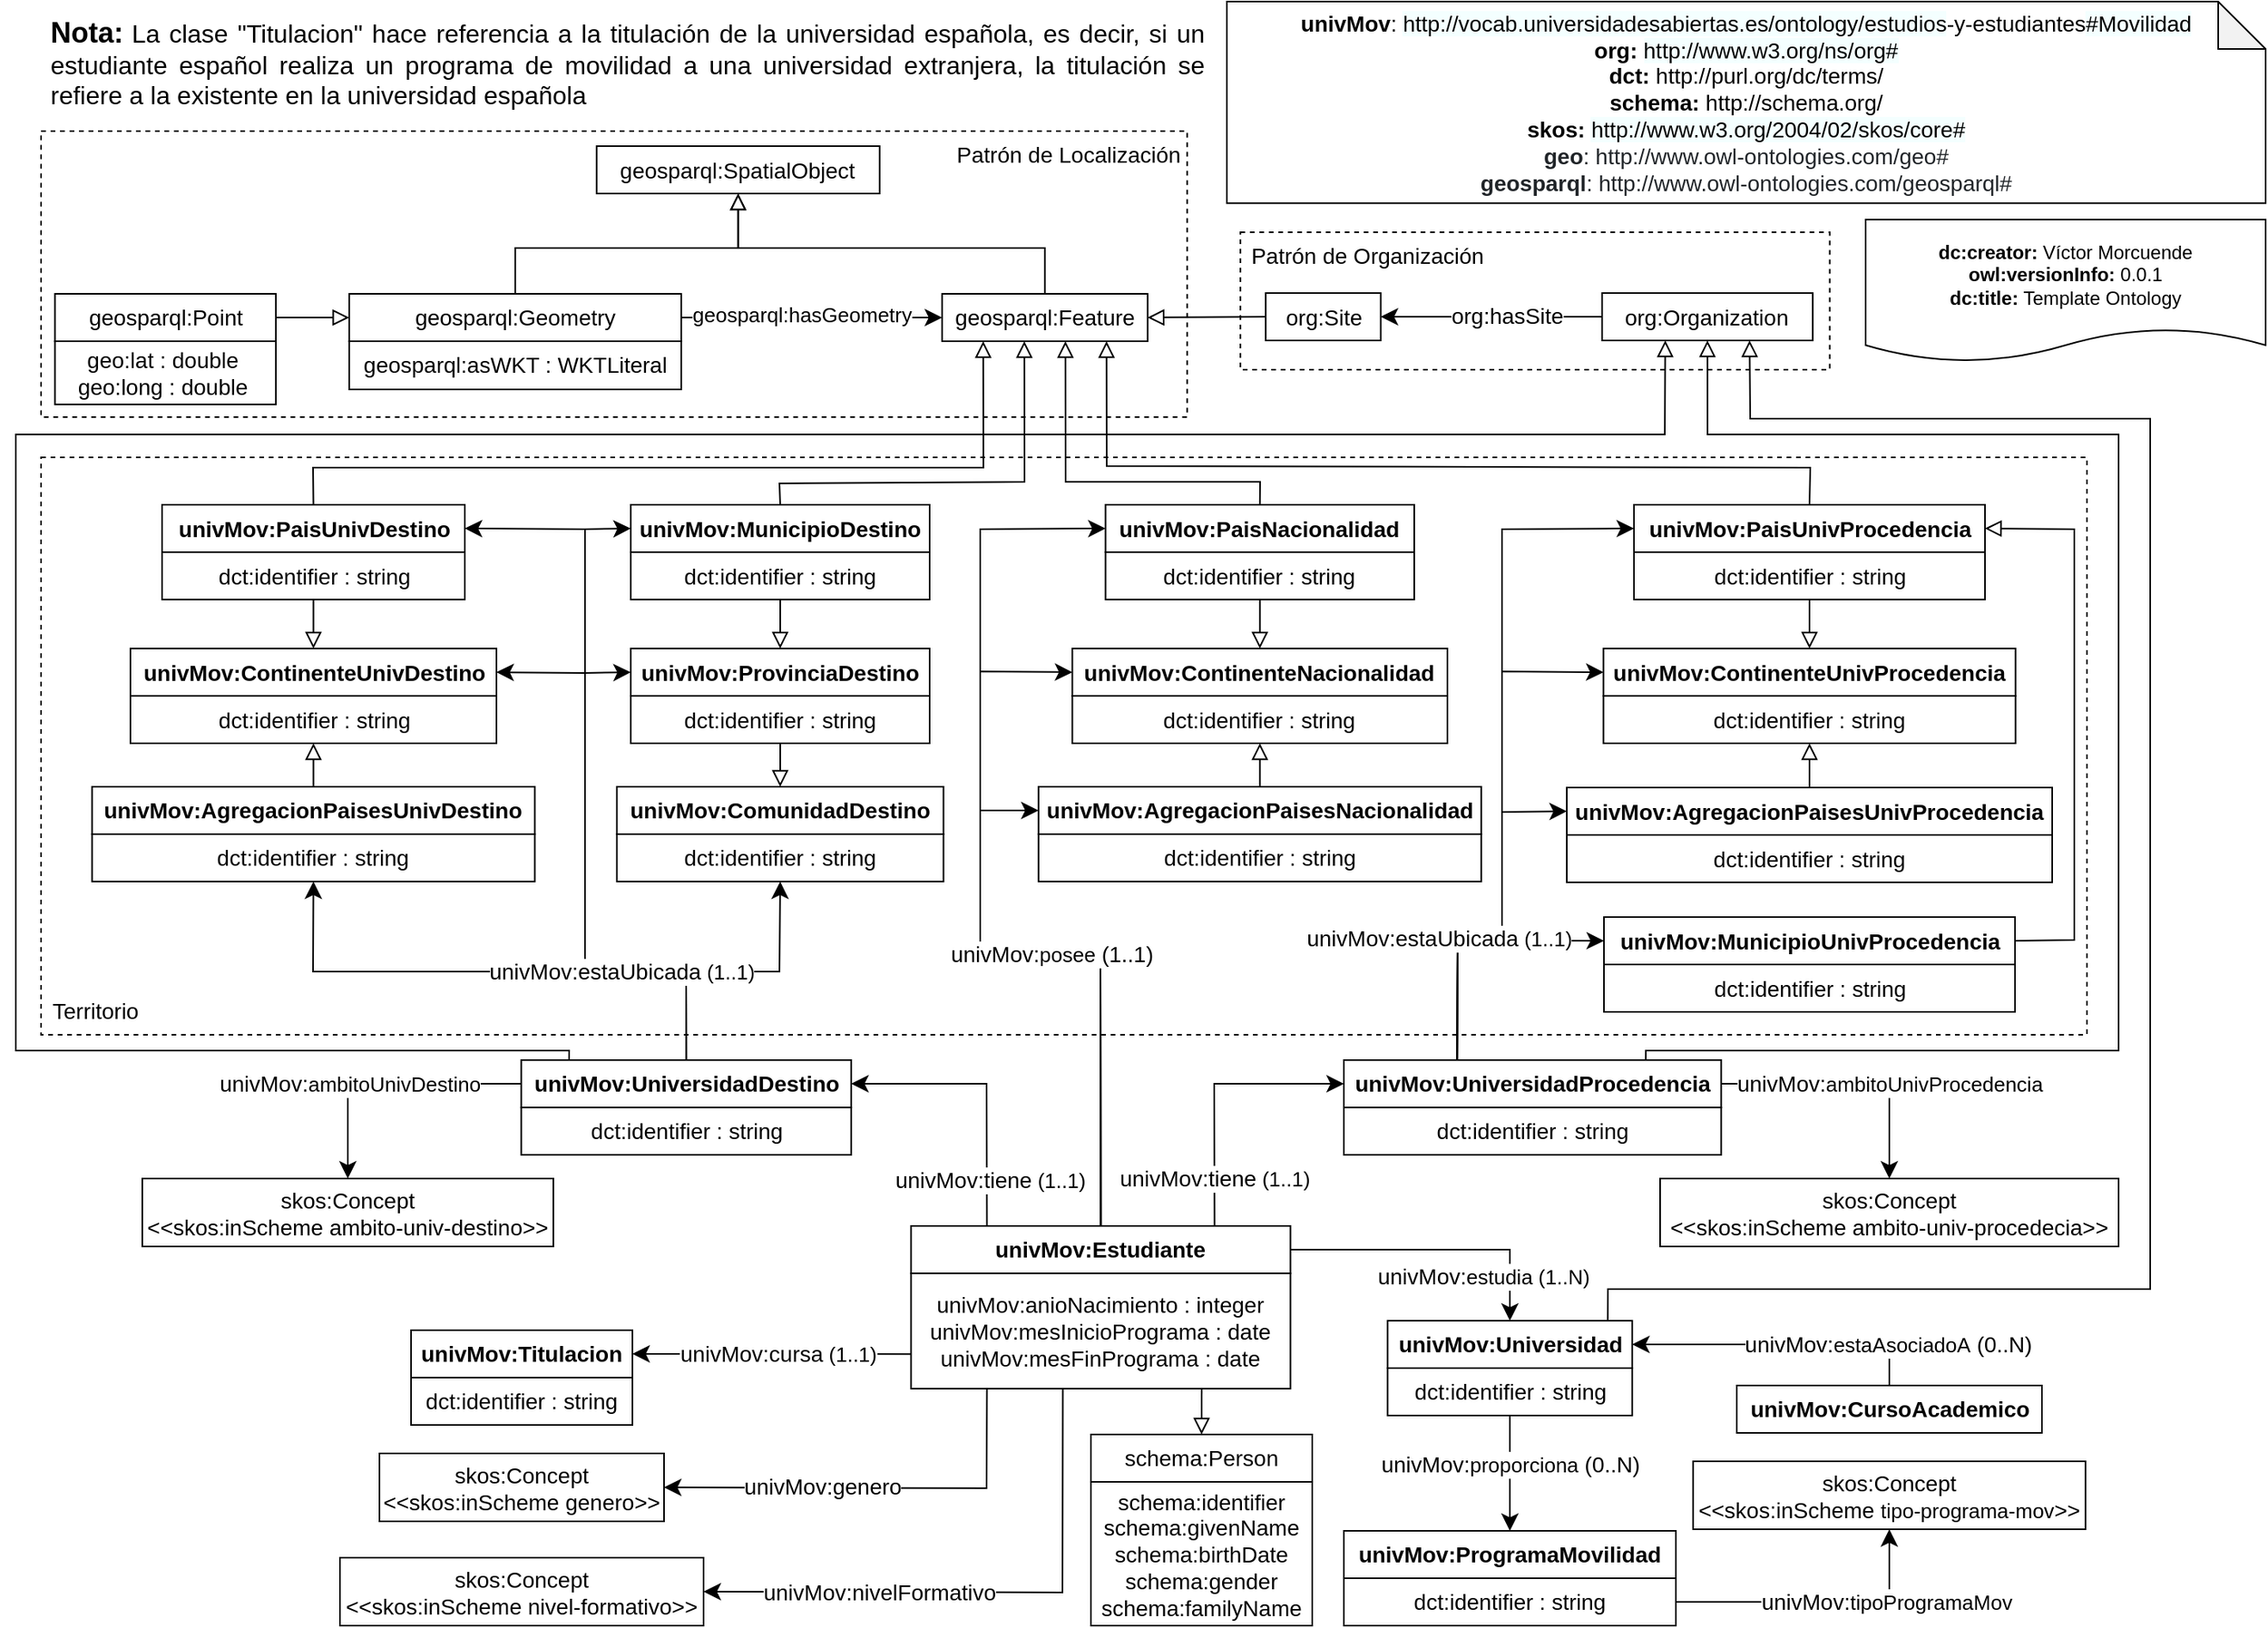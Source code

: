 <mxfile version="17.4.2" type="device"><diagram id="2xOe5xubepqIjJ3LcJC1" name="Page-1"><mxGraphModel dx="1905" dy="1014" grid="1" gridSize="10" guides="1" tooltips="1" connect="1" arrows="1" fold="1" page="1" pageScale="1" pageWidth="827" pageHeight="1169" math="0" shadow="0"><root><mxCell id="0"/><mxCell id="1" parent="0"/><mxCell id="O2r2w1Aj-re5TNOkvLbv-23" value="" style="rounded=0;whiteSpace=wrap;html=1;fontSize=14;fillColor=none;dashed=1;" parent="1" vertex="1"><mxGeometry x="146" y="414.5" width="1294" height="365.5" as="geometry"/></mxCell><mxCell id="tCUEVHxepWvSsO0FmJBN-13" value="&lt;div&gt;&lt;b&gt;dc:creator:&lt;/b&gt;&amp;nbsp;Víctor Morcuende&lt;/div&gt;&lt;div&gt;&lt;b&gt;owl:versionInfo:&lt;/b&gt; 0.0.1&lt;/div&gt;&lt;div&gt;&lt;b&gt;dc:title:&lt;/b&gt; Template Ontology&lt;/div&gt;" style="shape=document;whiteSpace=wrap;html=1;boundedLbl=1;labelBackgroundColor=#ffffff;strokeColor=#000000;fontSize=12;fontColor=#000000;size=0.233;fillColor=none;" parent="1" vertex="1"><mxGeometry x="1300" y="264.0" width="253" height="90" as="geometry"/></mxCell><mxCell id="tCUEVHxepWvSsO0FmJBN-14" value="&lt;div&gt;&lt;div&gt;&lt;div&gt;&lt;div&gt;&lt;div&gt;&lt;b&gt;univMov&lt;/b&gt;:&amp;nbsp;&lt;span style=&quot;background-color: rgb(244 , 255 , 255)&quot;&gt;http://vocab.universidadesabiertas.es/ontology/estudios&lt;/span&gt;-y-estudiantes&lt;span style=&quot;background-color: rgb(244 , 255 , 255)&quot;&gt;#Movilidad&lt;/span&gt;&lt;/div&gt;&lt;/div&gt;&lt;/div&gt;&lt;/div&gt;&lt;/div&gt;&lt;div&gt;&lt;div&gt;&lt;b&gt;org:&amp;nbsp;&lt;/b&gt;&lt;span style=&quot;background-color: rgb(244 , 255 , 255)&quot;&gt;http://www.w3.org/ns/org#&lt;/span&gt;&lt;br&gt;&lt;/div&gt;&lt;div&gt;&lt;div&gt;&lt;b&gt;dct:&amp;nbsp;&lt;/b&gt;http://purl.org/dc/terms/&lt;br&gt;&lt;/div&gt;&lt;div&gt;&lt;b&gt;schema:&lt;/b&gt; http://schema.org/&lt;/div&gt;&lt;div&gt;&lt;b&gt;skos:&amp;nbsp;&lt;/b&gt;&lt;span style=&quot;background-color: rgb(244 , 255 , 255)&quot;&gt;http://www.w3.org/2004/02/skos/core#&lt;/span&gt;&lt;br&gt;&lt;/div&gt;&lt;div&gt;&lt;/div&gt;&lt;span style=&quot;text-align: left&quot;&gt;&lt;div style=&quot;text-align: center&quot;&gt;&lt;span style=&quot;color: rgb(33 , 37 , 41) ; box-sizing: border-box&quot;&gt;&lt;b&gt;geo&lt;/b&gt;:&amp;nbsp;&lt;/span&gt;&lt;span style=&quot;color: rgb(33 , 37 , 41)&quot;&gt;http://www.owl-ontologies.com/geo#&lt;/span&gt;&lt;br&gt;&lt;/div&gt;&lt;/span&gt;&lt;div&gt;&lt;span style=&quot;color: rgb(33 , 37 , 41) ; box-sizing: border-box&quot;&gt;&lt;b&gt;geosparql&lt;/b&gt;:&amp;nbsp;&lt;/span&gt;&lt;span style=&quot;color: rgb(33 , 37 , 41)&quot;&gt;http://www.owl-ontologies.com/geosparql#&lt;/span&gt;&lt;/div&gt;&lt;/div&gt;&lt;/div&gt;" style="shape=note;whiteSpace=wrap;html=1;backgroundOutline=1;darkOpacity=0.05;fontSize=14;fillColor=none;align=center;" parent="1" vertex="1"><mxGeometry x="896" y="126" width="657" height="127.59" as="geometry"/></mxCell><mxCell id="tCUEVHxepWvSsO0FmJBN-36" value="dct:identifier : string" style="rounded=0;whiteSpace=wrap;html=1;snapToPoint=1;points=[[0.1,0],[0.2,0],[0.3,0],[0.4,0],[0.5,0],[0.6,0],[0.7,0],[0.8,0],[0.9,0],[0,0.1],[0,0.3],[0,0.5],[0,0.7],[0,0.9],[0.1,1],[0.2,1],[0.3,1],[0.4,1],[0.5,1],[0.6,1],[0.7,1],[0.8,1],[0.9,1],[1,0.1],[1,0.3],[1,0.5],[1,0.7],[1,0.9]];fontFamily=Helvetica;fontSize=14;fillColor=none;" parent="1" vertex="1"><mxGeometry x="997.66" y="991" width="154.69" height="30" as="geometry"/></mxCell><mxCell id="tCUEVHxepWvSsO0FmJBN-37" value="&lt;b&gt;univMov&lt;/b&gt;&lt;b&gt;:Universidad&lt;/b&gt;" style="rounded=0;whiteSpace=wrap;html=1;snapToPoint=1;points=[[0.1,0],[0.2,0],[0.3,0],[0.4,0],[0.5,0],[0.6,0],[0.7,0],[0.8,0],[0.9,0],[0,0.1],[0,0.3],[0,0.5],[0,0.7],[0,0.9],[0.1,1],[0.2,1],[0.3,1],[0.4,1],[0.5,1],[0.6,1],[0.7,1],[0.8,1],[0.9,1],[1,0.1],[1,0.3],[1,0.5],[1,0.7],[1,0.9]];fontFamily=Helvetica;fontSize=14;fillColor=none;" parent="1" vertex="1"><mxGeometry x="997.66" y="961" width="154.69" height="30" as="geometry"/></mxCell><mxCell id="tCUEVHxepWvSsO0FmJBN-38" value="&lt;span style=&quot;background-color: rgb(255 , 255 , 255)&quot;&gt;&lt;b&gt;univMov&lt;/b&gt;&lt;/span&gt;&lt;b&gt;:CursoAcademico&lt;/b&gt;" style="rounded=0;whiteSpace=wrap;html=1;snapToPoint=1;points=[[0.1,0],[0.2,0],[0.3,0],[0.4,0],[0.5,0],[0.6,0],[0.7,0],[0.8,0],[0.9,0],[0,0.1],[0,0.3],[0,0.5],[0,0.7],[0,0.9],[0.1,1],[0.2,1],[0.3,1],[0.4,1],[0.5,1],[0.6,1],[0.7,1],[0.8,1],[0.9,1],[1,0.1],[1,0.3],[1,0.5],[1,0.7],[1,0.9]];fontFamily=Helvetica;fontSize=14;fillColor=none;" parent="1" vertex="1"><mxGeometry x="1218.5" y="1002" width="193" height="30" as="geometry"/></mxCell><mxCell id="tCUEVHxepWvSsO0FmJBN-49" value="" style="endArrow=classic;html=1;endSize=8;arcSize=0;rounded=0;fontFamily=Helvetica;fontSize=14;exitX=0.5;exitY=0;exitDx=0;exitDy=0;entryX=1;entryY=0.5;entryDx=0;entryDy=0;" parent="1" source="tCUEVHxepWvSsO0FmJBN-38" target="tCUEVHxepWvSsO0FmJBN-37" edge="1"><mxGeometry width="50" height="50" relative="1" as="geometry"><mxPoint x="1440.81" y="959" as="sourcePoint"/><mxPoint x="1250" y="1061" as="targetPoint"/><Array as="points"><mxPoint x="1315" y="976"/></Array></mxGeometry></mxCell><mxCell id="tCUEVHxepWvSsO0FmJBN-50" value="univMov:&lt;span style=&quot;font-size: 13px&quot;&gt;estaAsociadoA&lt;/span&gt;&amp;nbsp;(0..N)&lt;span style=&quot;background-color: rgb(248 , 249 , 250)&quot;&gt;&lt;br&gt;&lt;/span&gt;" style="text;html=1;align=center;verticalAlign=middle;resizable=0;points=[];labelBackgroundColor=#ffffff;fontFamily=Helvetica;fontSize=14;fillColor=none;" parent="tCUEVHxepWvSsO0FmJBN-49" vertex="1" connectable="0"><mxGeometry x="-0.127" relative="1" as="geometry"><mxPoint x="55" as="offset"/></mxGeometry></mxCell><mxCell id="T8r4zgksqLjQ40M8YMDs-3" value="dct:identifier : string" style="rounded=0;whiteSpace=wrap;html=1;snapToPoint=1;points=[[0.1,0],[0.2,0],[0.3,0],[0.4,0],[0.5,0],[0.6,0],[0.7,0],[0.8,0],[0.9,0],[0,0.1],[0,0.3],[0,0.5],[0,0.7],[0,0.9],[0.1,1],[0.2,1],[0.3,1],[0.4,1],[0.5,1],[0.6,1],[0.7,1],[0.8,1],[0.9,1],[1,0.1],[1,0.3],[1,0.5],[1,0.7],[1,0.9]];fontFamily=Helvetica;fontSize=14;fillColor=none;" parent="1" vertex="1"><mxGeometry x="819.25" y="474.5" width="195.24" height="30" as="geometry"/></mxCell><mxCell id="T8r4zgksqLjQ40M8YMDs-4" value="&lt;span style=&quot;background-color: rgb(255 , 255 , 255)&quot;&gt;&lt;b&gt;univMov&lt;/b&gt;&lt;/span&gt;&lt;b&gt;:PaisNacionalidad&lt;/b&gt;" style="rounded=0;whiteSpace=wrap;html=1;snapToPoint=1;points=[[0.1,0],[0.2,0],[0.3,0],[0.4,0],[0.5,0],[0.6,0],[0.7,0],[0.8,0],[0.9,0],[0,0.1],[0,0.3],[0,0.5],[0,0.7],[0,0.9],[0.1,1],[0.2,1],[0.3,1],[0.4,1],[0.5,1],[0.6,1],[0.7,1],[0.8,1],[0.9,1],[1,0.1],[1,0.3],[1,0.5],[1,0.7],[1,0.9]];fontFamily=Helvetica;fontSize=14;fillColor=none;" parent="1" vertex="1"><mxGeometry x="819.25" y="444.5" width="195.24" height="30" as="geometry"/></mxCell><mxCell id="T8r4zgksqLjQ40M8YMDs-36" value="" style="endArrow=block;html=1;fontColor=#000099;endFill=0;endSize=8;arcSize=0;rounded=0;exitX=0.5;exitY=0;exitDx=0;exitDy=0;entryX=0.2;entryY=1;entryDx=0;entryDy=0;" parent="1" source="T8r4zgksqLjQ40M8YMDs-55" target="w2wobLn4Vfgo2VGlORHV-44" edge="1"><mxGeometry width="50" height="50" relative="1" as="geometry"><mxPoint x="298" y="411" as="sourcePoint"/><mxPoint x="818" y="361" as="targetPoint"/><Array as="points"><mxPoint x="318" y="421"/><mxPoint x="742" y="421"/></Array></mxGeometry></mxCell><mxCell id="T8r4zgksqLjQ40M8YMDs-39" value="dct:identifier : string" style="rounded=0;whiteSpace=wrap;html=1;snapToPoint=1;points=[[0.1,0],[0.2,0],[0.3,0],[0.4,0],[0.5,0],[0.6,0],[0.7,0],[0.8,0],[0.9,0],[0,0.1],[0,0.3],[0,0.5],[0,0.7],[0,0.9],[0.1,1],[0.2,1],[0.3,1],[0.4,1],[0.5,1],[0.6,1],[0.7,1],[0.8,1],[0.9,1],[1,0.1],[1,0.3],[1,0.5],[1,0.7],[1,0.9]];fontFamily=Helvetica;fontSize=14;fillColor=none;" parent="1" vertex="1"><mxGeometry x="798.24" y="565.5" width="237.25" height="30" as="geometry"/></mxCell><mxCell id="T8r4zgksqLjQ40M8YMDs-40" value="&lt;span style=&quot;background-color: rgb(255 , 255 , 255)&quot;&gt;&lt;b&gt;univMov&lt;/b&gt;&lt;/span&gt;&lt;b&gt;:ContinenteNacionalidad&lt;/b&gt;" style="rounded=0;whiteSpace=wrap;html=1;snapToPoint=1;points=[[0.1,0],[0.2,0],[0.3,0],[0.4,0],[0.5,0],[0.6,0],[0.7,0],[0.8,0],[0.9,0],[0,0.1],[0,0.3],[0,0.5],[0,0.7],[0,0.9],[0.1,1],[0.2,1],[0.3,1],[0.4,1],[0.5,1],[0.6,1],[0.7,1],[0.8,1],[0.9,1],[1,0.1],[1,0.3],[1,0.5],[1,0.7],[1,0.9]];fontFamily=Helvetica;fontSize=14;fillColor=none;" parent="1" vertex="1"><mxGeometry x="798.24" y="535.5" width="237.25" height="30" as="geometry"/></mxCell><mxCell id="T8r4zgksqLjQ40M8YMDs-41" value="dct:identifier : string" style="rounded=0;whiteSpace=wrap;html=1;snapToPoint=1;points=[[0.1,0],[0.2,0],[0.3,0],[0.4,0],[0.5,0],[0.6,0],[0.7,0],[0.8,0],[0.9,0],[0,0.1],[0,0.3],[0,0.5],[0,0.7],[0,0.9],[0.1,1],[0.2,1],[0.3,1],[0.4,1],[0.5,1],[0.6,1],[0.7,1],[0.8,1],[0.9,1],[1,0.1],[1,0.3],[1,0.5],[1,0.7],[1,0.9]];fontFamily=Helvetica;fontSize=14;fillColor=none;" parent="1" vertex="1"><mxGeometry x="776.87" y="653" width="280" height="30" as="geometry"/></mxCell><mxCell id="T8r4zgksqLjQ40M8YMDs-42" value="&lt;span style=&quot;background-color: rgb(255 , 255 , 255)&quot;&gt;&lt;b&gt;univMov&lt;/b&gt;&lt;/span&gt;&lt;b&gt;:AgregacionPaisesNacionalidad&lt;/b&gt;" style="rounded=0;whiteSpace=wrap;html=1;snapToPoint=1;points=[[0.1,0],[0.2,0],[0.3,0],[0.4,0],[0.5,0],[0.6,0],[0.7,0],[0.8,0],[0.9,0],[0,0.1],[0,0.3],[0,0.5],[0,0.7],[0,0.9],[0.1,1],[0.2,1],[0.3,1],[0.4,1],[0.5,1],[0.6,1],[0.7,1],[0.8,1],[0.9,1],[1,0.1],[1,0.3],[1,0.5],[1,0.7],[1,0.9]];fontFamily=Helvetica;fontSize=14;fillColor=none;" parent="1" vertex="1"><mxGeometry x="776.87" y="623" width="280" height="30" as="geometry"/></mxCell><mxCell id="T8r4zgksqLjQ40M8YMDs-50" value="dct:identifier : string" style="rounded=0;whiteSpace=wrap;html=1;snapToPoint=1;points=[[0.1,0],[0.2,0],[0.3,0],[0.4,0],[0.5,0],[0.6,0],[0.7,0],[0.8,0],[0.9,0],[0,0.1],[0,0.3],[0,0.5],[0,0.7],[0,0.9],[0.1,1],[0.2,1],[0.3,1],[0.4,1],[0.5,1],[0.6,1],[0.7,1],[0.8,1],[0.9,1],[1,0.1],[1,0.3],[1,0.5],[1,0.7],[1,0.9]];fontFamily=Helvetica;fontSize=14;fillColor=none;" parent="1" vertex="1"><mxGeometry x="178.25" y="653" width="280" height="30" as="geometry"/></mxCell><mxCell id="T8r4zgksqLjQ40M8YMDs-51" value="&lt;b&gt;univMov&lt;/b&gt;&lt;b&gt;:AgregacionPaisesUnivDestino&lt;/b&gt;" style="rounded=0;whiteSpace=wrap;html=1;snapToPoint=1;points=[[0.1,0],[0.2,0],[0.3,0],[0.4,0],[0.5,0],[0.6,0],[0.7,0],[0.8,0],[0.9,0],[0,0.1],[0,0.3],[0,0.5],[0,0.7],[0,0.9],[0.1,1],[0.2,1],[0.3,1],[0.4,1],[0.5,1],[0.6,1],[0.7,1],[0.8,1],[0.9,1],[1,0.1],[1,0.3],[1,0.5],[1,0.7],[1,0.9]];fontFamily=Helvetica;fontSize=14;fillColor=none;" parent="1" vertex="1"><mxGeometry x="178.25" y="623" width="280" height="30" as="geometry"/></mxCell><mxCell id="T8r4zgksqLjQ40M8YMDs-52" value="dct:identifier : string" style="rounded=0;whiteSpace=wrap;html=1;snapToPoint=1;points=[[0.1,0],[0.2,0],[0.3,0],[0.4,0],[0.5,0],[0.6,0],[0.7,0],[0.8,0],[0.9,0],[0,0.1],[0,0.3],[0,0.5],[0,0.7],[0,0.9],[0.1,1],[0.2,1],[0.3,1],[0.4,1],[0.5,1],[0.6,1],[0.7,1],[0.8,1],[0.9,1],[1,0.1],[1,0.3],[1,0.5],[1,0.7],[1,0.9]];fontFamily=Helvetica;fontSize=14;fillColor=none;" parent="1" vertex="1"><mxGeometry x="202.5" y="565.5" width="231.5" height="30" as="geometry"/></mxCell><mxCell id="T8r4zgksqLjQ40M8YMDs-53" value="&lt;b&gt;univMov&lt;/b&gt;&lt;b&gt;:ContinenteUnivDestino&lt;/b&gt;" style="rounded=0;whiteSpace=wrap;html=1;snapToPoint=1;points=[[0.1,0],[0.2,0],[0.3,0],[0.4,0],[0.5,0],[0.6,0],[0.7,0],[0.8,0],[0.9,0],[0,0.1],[0,0.3],[0,0.5],[0,0.7],[0,0.9],[0.1,1],[0.2,1],[0.3,1],[0.4,1],[0.5,1],[0.6,1],[0.7,1],[0.8,1],[0.9,1],[1,0.1],[1,0.3],[1,0.5],[1,0.7],[1,0.9]];fontFamily=Helvetica;fontSize=14;fillColor=none;" parent="1" vertex="1"><mxGeometry x="202.5" y="535.5" width="231.5" height="30" as="geometry"/></mxCell><mxCell id="T8r4zgksqLjQ40M8YMDs-54" value="dct:identifier : string" style="rounded=0;whiteSpace=wrap;html=1;snapToPoint=1;points=[[0.1,0],[0.2,0],[0.3,0],[0.4,0],[0.5,0],[0.6,0],[0.7,0],[0.8,0],[0.9,0],[0,0.1],[0,0.3],[0,0.5],[0,0.7],[0,0.9],[0.1,1],[0.2,1],[0.3,1],[0.4,1],[0.5,1],[0.6,1],[0.7,1],[0.8,1],[0.9,1],[1,0.1],[1,0.3],[1,0.5],[1,0.7],[1,0.9]];fontFamily=Helvetica;fontSize=14;fillColor=none;" parent="1" vertex="1"><mxGeometry x="222.5" y="474.5" width="191.5" height="30" as="geometry"/></mxCell><mxCell id="T8r4zgksqLjQ40M8YMDs-55" value="&lt;b&gt;univMov&lt;/b&gt;&lt;b&gt;:PaisUnivDestino&lt;/b&gt;" style="rounded=0;whiteSpace=wrap;html=1;snapToPoint=1;points=[[0.1,0],[0.2,0],[0.3,0],[0.4,0],[0.5,0],[0.6,0],[0.7,0],[0.8,0],[0.9,0],[0,0.1],[0,0.3],[0,0.5],[0,0.7],[0,0.9],[0.1,1],[0.2,1],[0.3,1],[0.4,1],[0.5,1],[0.6,1],[0.7,1],[0.8,1],[0.9,1],[1,0.1],[1,0.3],[1,0.5],[1,0.7],[1,0.9]];fontFamily=Helvetica;fontSize=14;fillColor=none;" parent="1" vertex="1"><mxGeometry x="222.5" y="444.5" width="191.5" height="30" as="geometry"/></mxCell><mxCell id="T8r4zgksqLjQ40M8YMDs-56" value="" style="endArrow=block;html=1;fontColor=#000099;endFill=0;endSize=8;arcSize=0;rounded=0;exitX=0.5;exitY=0;exitDx=0;exitDy=0;entryX=0.8;entryY=1;entryDx=0;entryDy=0;" parent="1" source="T8r4zgksqLjQ40M8YMDs-101" target="w2wobLn4Vfgo2VGlORHV-44" edge="1"><mxGeometry width="50" height="50" relative="1" as="geometry"><mxPoint x="1642.25" y="493" as="sourcePoint"/><mxPoint x="938" y="371" as="targetPoint"/><Array as="points"><mxPoint x="1265" y="421"/><mxPoint x="820" y="420"/></Array></mxGeometry></mxCell><mxCell id="T8r4zgksqLjQ40M8YMDs-57" value="dct:identifier : string" style="rounded=0;whiteSpace=wrap;html=1;snapToPoint=1;points=[[0.1,0],[0.2,0],[0.3,0],[0.4,0],[0.5,0],[0.6,0],[0.7,0],[0.8,0],[0.9,0],[0,0.1],[0,0.3],[0,0.5],[0,0.7],[0,0.9],[0.1,1],[0.2,1],[0.3,1],[0.4,1],[0.5,1],[0.6,1],[0.7,1],[0.8,1],[0.9,1],[1,0.1],[1,0.3],[1,0.5],[1,0.7],[1,0.9]];fontFamily=Helvetica;fontSize=14;fillColor=none;" parent="1" vertex="1"><mxGeometry x="510.19" y="653" width="206.56" height="30" as="geometry"/></mxCell><mxCell id="T8r4zgksqLjQ40M8YMDs-58" value="&lt;span style=&quot;background-color: rgb(255 , 255 , 255)&quot;&gt;&lt;b&gt;univMov&lt;/b&gt;&lt;/span&gt;&lt;b&gt;:ComunidadDestino&lt;/b&gt;" style="rounded=0;whiteSpace=wrap;html=1;snapToPoint=1;points=[[0.1,0],[0.2,0],[0.3,0],[0.4,0],[0.5,0],[0.6,0],[0.7,0],[0.8,0],[0.9,0],[0,0.1],[0,0.3],[0,0.5],[0,0.7],[0,0.9],[0.1,1],[0.2,1],[0.3,1],[0.4,1],[0.5,1],[0.6,1],[0.7,1],[0.8,1],[0.9,1],[1,0.1],[1,0.3],[1,0.5],[1,0.7],[1,0.9]];fontFamily=Helvetica;fontSize=14;fillColor=none;" parent="1" vertex="1"><mxGeometry x="510.19" y="623" width="206.56" height="30" as="geometry"/></mxCell><mxCell id="T8r4zgksqLjQ40M8YMDs-59" value="dct:identifier : string" style="rounded=0;whiteSpace=wrap;html=1;snapToPoint=1;points=[[0.1,0],[0.2,0],[0.3,0],[0.4,0],[0.5,0],[0.6,0],[0.7,0],[0.8,0],[0.9,0],[0,0.1],[0,0.3],[0,0.5],[0,0.7],[0,0.9],[0.1,1],[0.2,1],[0.3,1],[0.4,1],[0.5,1],[0.6,1],[0.7,1],[0.8,1],[0.9,1],[1,0.1],[1,0.3],[1,0.5],[1,0.7],[1,0.9]];fontFamily=Helvetica;fontSize=14;fillColor=none;" parent="1" vertex="1"><mxGeometry x="518.94" y="565.5" width="189.06" height="30" as="geometry"/></mxCell><mxCell id="T8r4zgksqLjQ40M8YMDs-60" value="&lt;span style=&quot;background-color: rgb(255 , 255 , 255)&quot;&gt;&lt;b&gt;univMov&lt;/b&gt;&lt;/span&gt;&lt;b&gt;:ProvinciaDestino&lt;/b&gt;" style="rounded=0;whiteSpace=wrap;html=1;snapToPoint=1;points=[[0.1,0],[0.2,0],[0.3,0],[0.4,0],[0.5,0],[0.6,0],[0.7,0],[0.8,0],[0.9,0],[0,0.1],[0,0.3],[0,0.5],[0,0.7],[0,0.9],[0.1,1],[0.2,1],[0.3,1],[0.4,1],[0.5,1],[0.6,1],[0.7,1],[0.8,1],[0.9,1],[1,0.1],[1,0.3],[1,0.5],[1,0.7],[1,0.9]];fontFamily=Helvetica;fontSize=14;fillColor=none;" parent="1" vertex="1"><mxGeometry x="518.94" y="535.5" width="189.06" height="30" as="geometry"/></mxCell><mxCell id="T8r4zgksqLjQ40M8YMDs-61" value="dct:identifier : string" style="rounded=0;whiteSpace=wrap;html=1;snapToPoint=1;points=[[0.1,0],[0.2,0],[0.3,0],[0.4,0],[0.5,0],[0.6,0],[0.7,0],[0.8,0],[0.9,0],[0,0.1],[0,0.3],[0,0.5],[0,0.7],[0,0.9],[0.1,1],[0.2,1],[0.3,1],[0.4,1],[0.5,1],[0.6,1],[0.7,1],[0.8,1],[0.9,1],[1,0.1],[1,0.3],[1,0.5],[1,0.7],[1,0.9]];fontFamily=Helvetica;fontSize=14;fillColor=none;" parent="1" vertex="1"><mxGeometry x="518.94" y="474.5" width="189.06" height="30" as="geometry"/></mxCell><mxCell id="T8r4zgksqLjQ40M8YMDs-62" value="&lt;span style=&quot;background-color: rgb(255 , 255 , 255)&quot;&gt;&lt;b&gt;univMov&lt;/b&gt;&lt;/span&gt;&lt;b&gt;:MunicipioDestino&lt;/b&gt;" style="rounded=0;whiteSpace=wrap;html=1;snapToPoint=1;points=[[0.1,0],[0.2,0],[0.3,0],[0.4,0],[0.5,0],[0.6,0],[0.7,0],[0.8,0],[0.9,0],[0,0.1],[0,0.3],[0,0.5],[0,0.7],[0,0.9],[0.1,1],[0.2,1],[0.3,1],[0.4,1],[0.5,1],[0.6,1],[0.7,1],[0.8,1],[0.9,1],[1,0.1],[1,0.3],[1,0.5],[1,0.7],[1,0.9]];fontFamily=Helvetica;fontSize=14;fillColor=none;" parent="1" vertex="1"><mxGeometry x="518.94" y="444.5" width="189.06" height="30" as="geometry"/></mxCell><mxCell id="T8r4zgksqLjQ40M8YMDs-100" value="dct:identifier : string" style="rounded=0;whiteSpace=wrap;html=1;snapToPoint=1;points=[[0.1,0],[0.2,0],[0.3,0],[0.4,0],[0.5,0],[0.6,0],[0.7,0],[0.8,0],[0.9,0],[0,0.1],[0,0.3],[0,0.5],[0,0.7],[0,0.9],[0.1,1],[0.2,1],[0.3,1],[0.4,1],[0.5,1],[0.6,1],[0.7,1],[0.8,1],[0.9,1],[1,0.1],[1,0.3],[1,0.5],[1,0.7],[1,0.9]];fontFamily=Helvetica;fontSize=14;fillColor=none;" parent="1" vertex="1"><mxGeometry x="1153.5" y="474.5" width="222" height="30" as="geometry"/></mxCell><mxCell id="T8r4zgksqLjQ40M8YMDs-101" value="&lt;b&gt;univMov&lt;/b&gt;&lt;b&gt;:PaisUnivProcedencia&lt;/b&gt;" style="rounded=0;whiteSpace=wrap;html=1;snapToPoint=1;points=[[0.1,0],[0.2,0],[0.3,0],[0.4,0],[0.5,0],[0.6,0],[0.7,0],[0.8,0],[0.9,0],[0,0.1],[0,0.3],[0,0.5],[0,0.7],[0,0.9],[0.1,1],[0.2,1],[0.3,1],[0.4,1],[0.5,1],[0.6,1],[0.7,1],[0.8,1],[0.9,1],[1,0.1],[1,0.3],[1,0.5],[1,0.7],[1,0.9]];fontFamily=Helvetica;fontSize=14;fillColor=none;" parent="1" vertex="1"><mxGeometry x="1153.5" y="444.5" width="222" height="30" as="geometry"/></mxCell><mxCell id="T8r4zgksqLjQ40M8YMDs-102" value="" style="endArrow=block;html=1;fontColor=#000099;endFill=0;endSize=8;arcSize=0;rounded=0;exitX=0.5;exitY=0;exitDx=0;exitDy=0;entryX=0.6;entryY=1;entryDx=0;entryDy=0;" parent="1" source="T8r4zgksqLjQ40M8YMDs-4" target="w2wobLn4Vfgo2VGlORHV-44" edge="1"><mxGeometry width="50" height="50" relative="1" as="geometry"><mxPoint x="893" y="401" as="sourcePoint"/><mxPoint x="898" y="371" as="targetPoint"/><Array as="points"><mxPoint x="917" y="430"/><mxPoint x="794" y="430"/></Array></mxGeometry></mxCell><mxCell id="T8r4zgksqLjQ40M8YMDs-103" value="dct:identifier : string" style="rounded=0;whiteSpace=wrap;html=1;snapToPoint=1;points=[[0.1,0],[0.2,0],[0.3,0],[0.4,0],[0.5,0],[0.6,0],[0.7,0],[0.8,0],[0.9,0],[0,0.1],[0,0.3],[0,0.5],[0,0.7],[0,0.9],[0.1,1],[0.2,1],[0.3,1],[0.4,1],[0.5,1],[0.6,1],[0.7,1],[0.8,1],[0.9,1],[1,0.1],[1,0.3],[1,0.5],[1,0.7],[1,0.9]];fontFamily=Helvetica;fontSize=14;fillColor=none;" parent="1" vertex="1"><mxGeometry x="1134.19" y="565.5" width="260.63" height="30" as="geometry"/></mxCell><mxCell id="T8r4zgksqLjQ40M8YMDs-104" value="&lt;b&gt;univMov&lt;/b&gt;&lt;b&gt;:ContinenteUnivProcedencia&lt;/b&gt;" style="rounded=0;whiteSpace=wrap;html=1;snapToPoint=1;points=[[0.1,0],[0.2,0],[0.3,0],[0.4,0],[0.5,0],[0.6,0],[0.7,0],[0.8,0],[0.9,0],[0,0.1],[0,0.3],[0,0.5],[0,0.7],[0,0.9],[0.1,1],[0.2,1],[0.3,1],[0.4,1],[0.5,1],[0.6,1],[0.7,1],[0.8,1],[0.9,1],[1,0.1],[1,0.3],[1,0.5],[1,0.7],[1,0.9]];fontFamily=Helvetica;fontSize=14;fillColor=none;" parent="1" vertex="1"><mxGeometry x="1134.19" y="535.5" width="260.63" height="30" as="geometry"/></mxCell><mxCell id="T8r4zgksqLjQ40M8YMDs-105" value="dct:identifier : string" style="rounded=0;whiteSpace=wrap;html=1;snapToPoint=1;points=[[0.1,0],[0.2,0],[0.3,0],[0.4,0],[0.5,0],[0.6,0],[0.7,0],[0.8,0],[0.9,0],[0,0.1],[0,0.3],[0,0.5],[0,0.7],[0,0.9],[0.1,1],[0.2,1],[0.3,1],[0.4,1],[0.5,1],[0.6,1],[0.7,1],[0.8,1],[0.9,1],[1,0.1],[1,0.3],[1,0.5],[1,0.7],[1,0.9]];fontFamily=Helvetica;fontSize=14;fillColor=none;" parent="1" vertex="1"><mxGeometry x="1111" y="653.5" width="307" height="30" as="geometry"/></mxCell><mxCell id="T8r4zgksqLjQ40M8YMDs-106" value="&lt;b&gt;univMov&lt;/b&gt;&lt;b&gt;:AgregacionPaisesUnivProcedencia&lt;/b&gt;" style="rounded=0;whiteSpace=wrap;html=1;snapToPoint=1;points=[[0.1,0],[0.2,0],[0.3,0],[0.4,0],[0.5,0],[0.6,0],[0.7,0],[0.8,0],[0.9,0],[0,0.1],[0,0.3],[0,0.5],[0,0.7],[0,0.9],[0.1,1],[0.2,1],[0.3,1],[0.4,1],[0.5,1],[0.6,1],[0.7,1],[0.8,1],[0.9,1],[1,0.1],[1,0.3],[1,0.5],[1,0.7],[1,0.9]];fontFamily=Helvetica;fontSize=14;fillColor=none;" parent="1" vertex="1"><mxGeometry x="1111" y="623.5" width="307" height="30" as="geometry"/></mxCell><mxCell id="w0gb7Vealn2yW2zDLWDL-7" value="" style="endArrow=block;html=1;fontColor=#000099;exitX=0.5;exitY=1;exitDx=0;exitDy=0;endFill=0;endSize=8;arcSize=0;rounded=0;" parent="1" source="T8r4zgksqLjQ40M8YMDs-100" target="T8r4zgksqLjQ40M8YMDs-104" edge="1"><mxGeometry width="50" height="50" relative="1" as="geometry"><mxPoint x="1219.505" y="524.5" as="sourcePoint"/><mxPoint x="1219.5" y="563.5" as="targetPoint"/></mxGeometry></mxCell><mxCell id="w0gb7Vealn2yW2zDLWDL-10" value="" style="endArrow=block;html=1;fontColor=#000099;exitX=0.5;exitY=1;exitDx=0;exitDy=0;endFill=0;endSize=8;arcSize=0;rounded=0;entryX=0.5;entryY=0;entryDx=0;entryDy=0;" parent="1" source="T8r4zgksqLjQ40M8YMDs-54" target="T8r4zgksqLjQ40M8YMDs-53" edge="1"><mxGeometry width="50" height="50" relative="1" as="geometry"><mxPoint x="-52.26" y="524.5" as="sourcePoint"/><mxPoint x="-51.984" y="563.595" as="targetPoint"/></mxGeometry></mxCell><mxCell id="w0gb7Vealn2yW2zDLWDL-11" value="" style="endArrow=block;html=1;fontColor=#000099;exitX=0.5;exitY=0;exitDx=0;exitDy=0;endFill=0;endSize=8;arcSize=0;rounded=0;entryX=0.5;entryY=1;entryDx=0;entryDy=0;" parent="1" source="T8r4zgksqLjQ40M8YMDs-51" target="T8r4zgksqLjQ40M8YMDs-52" edge="1"><mxGeometry width="50" height="50" relative="1" as="geometry"><mxPoint x="320" y="563.5" as="sourcePoint"/><mxPoint x="320" y="524.5" as="targetPoint"/></mxGeometry></mxCell><mxCell id="w0gb7Vealn2yW2zDLWDL-12" value="" style="endArrow=block;html=1;fontColor=#000099;exitX=0.5;exitY=1;exitDx=0;exitDy=0;endFill=0;endSize=8;arcSize=0;rounded=0;entryX=0.5;entryY=0;entryDx=0;entryDy=0;" parent="1" source="T8r4zgksqLjQ40M8YMDs-61" target="T8r4zgksqLjQ40M8YMDs-60" edge="1"><mxGeometry width="50" height="50" relative="1" as="geometry"><mxPoint x="289.2" y="524.5" as="sourcePoint"/><mxPoint x="289.2" y="563.5" as="targetPoint"/></mxGeometry></mxCell><mxCell id="w0gb7Vealn2yW2zDLWDL-13" value="" style="endArrow=block;html=1;fontColor=#000099;exitX=0.5;exitY=1;exitDx=0;exitDy=0;endFill=0;endSize=8;arcSize=0;rounded=0;entryX=0.5;entryY=0;entryDx=0;entryDy=0;" parent="1" source="T8r4zgksqLjQ40M8YMDs-59" target="T8r4zgksqLjQ40M8YMDs-58" edge="1"><mxGeometry width="50" height="50" relative="1" as="geometry"><mxPoint x="604.95" y="524.5" as="sourcePoint"/><mxPoint x="739.93" y="634.5" as="targetPoint"/></mxGeometry></mxCell><mxCell id="w0gb7Vealn2yW2zDLWDL-16" value="" style="endArrow=block;html=1;fontColor=#000099;exitX=0.5;exitY=0;exitDx=0;exitDy=0;endFill=0;entryX=0.5;entryY=1;entryDx=0;entryDy=0;endSize=8;arcSize=0;rounded=0;" parent="1" source="T8r4zgksqLjQ40M8YMDs-106" target="T8r4zgksqLjQ40M8YMDs-103" edge="1"><mxGeometry width="50" height="50" relative="1" as="geometry"><mxPoint x="914.77" y="663.5" as="sourcePoint"/><mxPoint x="914.77" y="623.5" as="targetPoint"/></mxGeometry></mxCell><mxCell id="Mll7tjCoBaevZxiXu5Do-3" value="schema:identifier&lt;br&gt;schema:givenName&lt;br&gt;schema:birthDate&lt;br&gt;schema:gender&lt;br&gt;schema:familyName" style="rounded=0;whiteSpace=wrap;html=1;snapToPoint=1;points=[[0.1,0],[0.2,0],[0.3,0],[0.4,0],[0.5,0],[0.6,0],[0.7,0],[0.8,0],[0.9,0],[0,0.1],[0,0.3],[0,0.5],[0,0.7],[0,0.9],[0.1,1],[0.2,1],[0.3,1],[0.4,1],[0.5,1],[0.6,1],[0.7,1],[0.8,1],[0.9,1],[1,0.1],[1,0.3],[1,0.5],[1,0.7],[1,0.9]];fontFamily=Helvetica;fontSize=14;fillColor=none;" parent="1" vertex="1"><mxGeometry x="810" y="1063" width="140" height="91" as="geometry"/></mxCell><mxCell id="Mll7tjCoBaevZxiXu5Do-4" value="schema:Person" style="rounded=0;whiteSpace=wrap;html=1;snapToPoint=1;points=[[0.1,0],[0.2,0],[0.3,0],[0.4,0],[0.5,0],[0.6,0],[0.7,0],[0.8,0],[0.9,0],[0,0.1],[0,0.3],[0,0.5],[0,0.7],[0,0.9],[0.1,1],[0.2,1],[0.3,1],[0.4,1],[0.5,1],[0.6,1],[0.7,1],[0.8,1],[0.9,1],[1,0.1],[1,0.3],[1,0.5],[1,0.7],[1,0.9]];fontFamily=Helvetica;fontSize=14;fillColor=none;" parent="1" vertex="1"><mxGeometry x="810" y="1033" width="140" height="30" as="geometry"/></mxCell><mxCell id="Mll7tjCoBaevZxiXu5Do-5" value="" style="endArrow=block;html=1;fontColor=#000099;endFill=0;entryX=0.5;entryY=0;entryDx=0;entryDy=0;endSize=8;arcSize=0;rounded=0;exitX=0.766;exitY=0.995;exitDx=0;exitDy=0;exitPerimeter=0;" parent="1" source="Mll7tjCoBaevZxiXu5Do-23" target="Mll7tjCoBaevZxiXu5Do-4" edge="1"><mxGeometry width="50" height="50" relative="1" as="geometry"><mxPoint x="831.53" y="1356.59" as="sourcePoint"/><mxPoint x="271.425" y="1321.09" as="targetPoint"/></mxGeometry></mxCell><mxCell id="Mll7tjCoBaevZxiXu5Do-22" value="&lt;b&gt;univMov&lt;/b&gt;&lt;b&gt;:Estudiante&lt;/b&gt;" style="rounded=0;whiteSpace=wrap;html=1;snapToPoint=1;points=[[0.1,0],[0.2,0],[0.3,0],[0.4,0],[0.5,0],[0.6,0],[0.7,0],[0.8,0],[0.9,0],[0,0.1],[0,0.3],[0,0.5],[0,0.7],[0,0.9],[0.1,1],[0.2,1],[0.3,1],[0.4,1],[0.5,1],[0.6,1],[0.7,1],[0.8,1],[0.9,1],[1,0.1],[1,0.3],[1,0.5],[1,0.7],[1,0.9]];fontFamily=Helvetica;fontSize=14;fillColor=none;" parent="1" vertex="1"><mxGeometry x="696.24" y="901" width="239.97" height="30" as="geometry"/></mxCell><mxCell id="Mll7tjCoBaevZxiXu5Do-23" value="univMov:anioNacimiento : integer&lt;br&gt;univMov:mesInicioPrograma : date&lt;br&gt;univMov:mesFinPrograma : date" style="rounded=0;whiteSpace=wrap;html=1;snapToPoint=1;points=[[0.1,0],[0.2,0],[0.3,0],[0.4,0],[0.5,0],[0.6,0],[0.7,0],[0.8,0],[0.9,0],[0,0.1],[0,0.3],[0,0.5],[0,0.7],[0,0.9],[0.1,1],[0.2,1],[0.3,1],[0.4,1],[0.5,1],[0.6,1],[0.7,1],[0.8,1],[0.9,1],[1,0.1],[1,0.3],[1,0.5],[1,0.7],[1,0.9]];fontFamily=Helvetica;fontSize=14;fillColor=none;" parent="1" vertex="1"><mxGeometry x="696.24" y="931" width="239.97" height="73" as="geometry"/></mxCell><mxCell id="w2wobLn4Vfgo2VGlORHV-1" value="" style="endArrow=block;html=1;fontColor=#000099;exitX=0.5;exitY=1;exitDx=0;exitDy=0;endFill=0;entryX=0.5;entryY=0;entryDx=0;entryDy=0;endSize=8;arcSize=0;rounded=0;" parent="1" source="T8r4zgksqLjQ40M8YMDs-3" target="T8r4zgksqLjQ40M8YMDs-40" edge="1"><mxGeometry width="50" height="50" relative="1" as="geometry"><mxPoint x="1192.24" y="518" as="sourcePoint"/><mxPoint x="1192.245" y="545.5" as="targetPoint"/></mxGeometry></mxCell><mxCell id="w2wobLn4Vfgo2VGlORHV-2" value="" style="endArrow=block;html=1;fontColor=#000099;endFill=0;entryX=0.5;entryY=1;entryDx=0;entryDy=0;endSize=8;arcSize=0;rounded=0;exitX=0.5;exitY=0;exitDx=0;exitDy=0;" parent="1" source="T8r4zgksqLjQ40M8YMDs-42" target="T8r4zgksqLjQ40M8YMDs-39" edge="1"><mxGeometry width="50" height="50" relative="1" as="geometry"><mxPoint x="888" y="613.5" as="sourcePoint"/><mxPoint x="1192.245" y="605.5" as="targetPoint"/></mxGeometry></mxCell><mxCell id="w2wobLn4Vfgo2VGlORHV-3" value="" style="endArrow=classic;html=1;endSize=8;arcSize=0;rounded=0;fontFamily=Helvetica;fontSize=14;entryX=0.5;entryY=0;entryDx=0;entryDy=0;exitX=1;exitY=0.5;exitDx=0;exitDy=0;" parent="1" source="Mll7tjCoBaevZxiXu5Do-22" target="tCUEVHxepWvSsO0FmJBN-37" edge="1"><mxGeometry width="50" height="50" relative="1" as="geometry"><mxPoint x="1120" y="1081.91" as="sourcePoint"/><mxPoint x="1240" y="1092.91" as="targetPoint"/><Array as="points"><mxPoint x="1075" y="916"/></Array></mxGeometry></mxCell><mxCell id="w2wobLn4Vfgo2VGlORHV-4" value="univMov:&lt;font size=&quot;2&quot;&gt;estudia (1..N)&lt;/font&gt;&lt;span style=&quot;background-color: rgb(248 , 249 , 250)&quot;&gt;&lt;br&gt;&lt;/span&gt;" style="text;html=1;align=center;verticalAlign=middle;resizable=0;points=[];labelBackgroundColor=#ffffff;fontFamily=Helvetica;fontSize=14;fillColor=none;" parent="w2wobLn4Vfgo2VGlORHV-3" vertex="1" connectable="0"><mxGeometry x="-0.127" relative="1" as="geometry"><mxPoint x="42" y="17" as="offset"/></mxGeometry></mxCell><mxCell id="w2wobLn4Vfgo2VGlORHV-25" value="" style="rounded=0;whiteSpace=wrap;html=1;fontSize=14;fillColor=none;dashed=1;" parent="1" vertex="1"><mxGeometry x="904.56" y="272" width="372.75" height="87" as="geometry"/></mxCell><mxCell id="w2wobLn4Vfgo2VGlORHV-26" value="" style="rounded=0;whiteSpace=wrap;html=1;fontSize=14;fillColor=none;dashed=1;" parent="1" vertex="1"><mxGeometry x="146" y="208" width="724.87" height="181" as="geometry"/></mxCell><mxCell id="w2wobLn4Vfgo2VGlORHV-27" value="&lt;font style=&quot;font-size: 14px&quot;&gt;geosparql:SpatialObject&lt;/font&gt;" style="rounded=0;whiteSpace=wrap;html=1;snapToPoint=1;points=[[0.1,0],[0.2,0],[0.3,0],[0.4,0],[0.5,0],[0.6,0],[0.7,0],[0.8,0],[0.9,0],[0,0.1],[0,0.3],[0,0.5],[0,0.7],[0,0.9],[0.1,1],[0.2,1],[0.3,1],[0.4,1],[0.5,1],[0.6,1],[0.7,1],[0.8,1],[0.9,1],[1,0.1],[1,0.3],[1,0.5],[1,0.7],[1,0.9]];" parent="1" vertex="1"><mxGeometry x="497.37" y="217.5" width="179" height="30" as="geometry"/></mxCell><mxCell id="w2wobLn4Vfgo2VGlORHV-31" value="&lt;font style=&quot;font-size: 14px&quot;&gt;Patrón de Localización&lt;/font&gt;" style="text;html=1;strokeColor=none;fillColor=none;align=center;verticalAlign=middle;whiteSpace=wrap;rounded=0;dashed=1;" parent="1" vertex="1"><mxGeometry x="720.87" y="208" width="150" height="30" as="geometry"/></mxCell><mxCell id="w2wobLn4Vfgo2VGlORHV-32" value="" style="endArrow=block;html=1;fontColor=#000099;exitX=0.5;exitY=0;exitDx=0;exitDy=0;endFill=0;endSize=8;arcSize=0;rounded=0;fontSize=14;entryX=0.5;entryY=1;entryDx=0;entryDy=0;" parent="1" source="w2wobLn4Vfgo2VGlORHV-43" target="w2wobLn4Vfgo2VGlORHV-27" edge="1"><mxGeometry width="50" height="50" relative="1" as="geometry"><mxPoint x="438.87" y="311.5" as="sourcePoint"/><mxPoint x="586.87" y="272.5" as="targetPoint"/><Array as="points"><mxPoint x="445.87" y="282"/><mxPoint x="586.87" y="282"/></Array></mxGeometry></mxCell><mxCell id="w2wobLn4Vfgo2VGlORHV-33" value="" style="endArrow=block;html=1;fontColor=#000099;exitX=0.5;exitY=0;exitDx=0;exitDy=0;endFill=0;endSize=8;arcSize=0;rounded=0;fontSize=14;entryX=0.5;entryY=1;entryDx=0;entryDy=0;" parent="1" source="w2wobLn4Vfgo2VGlORHV-44" target="w2wobLn4Vfgo2VGlORHV-27" edge="1"><mxGeometry width="50" height="50" relative="1" as="geometry"><mxPoint x="800.37" y="311.5" as="sourcePoint"/><mxPoint x="596.87" y="262.5" as="targetPoint"/><Array as="points"><mxPoint x="780.87" y="282"/><mxPoint x="586.87" y="282"/></Array></mxGeometry></mxCell><mxCell id="w2wobLn4Vfgo2VGlORHV-34" value="" style="endArrow=classic;html=1;exitX=1;exitY=0.5;exitDx=0;exitDy=0;entryX=0;entryY=0.5;entryDx=0;entryDy=0;endSize=8;arcSize=0;rounded=0;fontSize=14;" parent="1" source="w2wobLn4Vfgo2VGlORHV-43" target="w2wobLn4Vfgo2VGlORHV-44" edge="1"><mxGeometry width="50" height="50" relative="1" as="geometry"><mxPoint x="540.87" y="326.5" as="sourcePoint"/><mxPoint x="710.87" y="326.5" as="targetPoint"/></mxGeometry></mxCell><mxCell id="w2wobLn4Vfgo2VGlORHV-35" value="&lt;span style=&quot;font-size: 13px&quot;&gt;geosparql:hasGeometry&lt;/span&gt;" style="text;html=1;align=center;verticalAlign=middle;resizable=0;points=[];labelBackgroundColor=#ffffff;fontSize=14;fillColor=none;" parent="w2wobLn4Vfgo2VGlORHV-34" vertex="1" connectable="0"><mxGeometry x="-0.127" relative="1" as="geometry"><mxPoint x="4" y="-2" as="offset"/></mxGeometry></mxCell><mxCell id="w2wobLn4Vfgo2VGlORHV-36" value="" style="endArrow=block;html=1;fontColor=#000099;exitX=1;exitY=0.5;exitDx=0;exitDy=0;endFill=0;entryX=0;entryY=0.5;entryDx=0;entryDy=0;endSize=8;arcSize=0;rounded=0;fontSize=14;" parent="1" source="w2wobLn4Vfgo2VGlORHV-30" target="w2wobLn4Vfgo2VGlORHV-43" edge="1"><mxGeometry width="50" height="50" relative="1" as="geometry"><mxPoint x="70.37" y="543" as="sourcePoint"/><mxPoint x="440.12" y="371.5" as="targetPoint"/></mxGeometry></mxCell><mxCell id="w2wobLn4Vfgo2VGlORHV-37" value="org:Site" style="rounded=0;whiteSpace=wrap;html=1;snapToPoint=1;points=[[0.1,0],[0.2,0],[0.3,0],[0.4,0],[0.5,0],[0.6,0],[0.7,0],[0.8,0],[0.9,0],[0,0.1],[0,0.3],[0,0.5],[0,0.7],[0,0.9],[0.1,1],[0.2,1],[0.3,1],[0.4,1],[0.5,1],[0.6,1],[0.7,1],[0.8,1],[0.9,1],[1,0.1],[1,0.3],[1,0.5],[1,0.7],[1,0.9]];fontFamily=Helvetica;fontSize=14;fillColor=none;" parent="1" vertex="1"><mxGeometry x="920.56" y="310.5" width="72.75" height="30" as="geometry"/></mxCell><mxCell id="w2wobLn4Vfgo2VGlORHV-38" value="org:Organization" style="rounded=0;whiteSpace=wrap;html=1;snapToPoint=1;points=[[0.1,0],[0.2,0],[0.3,0],[0.4,0],[0.5,0],[0.6,0],[0.7,0],[0.8,0],[0.9,0],[0,0.1],[0,0.3],[0,0.5],[0,0.7],[0,0.9],[0.1,1],[0.2,1],[0.3,1],[0.4,1],[0.5,1],[0.6,1],[0.7,1],[0.8,1],[0.9,1],[1,0.1],[1,0.3],[1,0.5],[1,0.7],[1,0.9]];fontFamily=Helvetica;fontSize=14;fillColor=none;" parent="1" vertex="1"><mxGeometry x="1133.31" y="310.5" width="133.25" height="30" as="geometry"/></mxCell><mxCell id="w2wobLn4Vfgo2VGlORHV-39" value="" style="endArrow=classic;html=1;exitX=0;exitY=0.5;exitDx=0;exitDy=0;entryX=1;entryY=0.5;entryDx=0;entryDy=0;endSize=8;arcSize=0;rounded=0;fontFamily=Helvetica;fontSize=14;" parent="1" source="w2wobLn4Vfgo2VGlORHV-38" target="w2wobLn4Vfgo2VGlORHV-37" edge="1"><mxGeometry width="50" height="50" relative="1" as="geometry"><mxPoint x="998.06" y="513.5" as="sourcePoint"/><mxPoint x="998.06" y="583.5" as="targetPoint"/></mxGeometry></mxCell><mxCell id="w2wobLn4Vfgo2VGlORHV-40" value="&lt;div&gt;org:hasSite&lt;/div&gt;" style="text;html=1;align=center;verticalAlign=middle;resizable=0;points=[];labelBackgroundColor=#ffffff;fontFamily=Helvetica;fontSize=14;fillColor=none;" parent="w2wobLn4Vfgo2VGlORHV-39" vertex="1" connectable="0"><mxGeometry x="-0.127" relative="1" as="geometry"><mxPoint y="-1" as="offset"/></mxGeometry></mxCell><mxCell id="w2wobLn4Vfgo2VGlORHV-41" value="&lt;font style=&quot;font-size: 14px&quot;&gt;Patrón de Organización&lt;/font&gt;" style="text;html=1;strokeColor=none;fillColor=none;align=center;verticalAlign=middle;whiteSpace=wrap;rounded=0;dashed=1;" parent="1" vertex="1"><mxGeometry x="904.56" y="272" width="160" height="30" as="geometry"/></mxCell><mxCell id="w2wobLn4Vfgo2VGlORHV-42" value="geosparql:asWKT : WKTLiteral" style="rounded=0;whiteSpace=wrap;html=1;snapToPoint=1;points=[[0.1,0],[0.2,0],[0.3,0],[0.4,0],[0.5,0],[0.6,0],[0.7,0],[0.8,0],[0.9,0],[0,0.1],[0,0.3],[0,0.5],[0,0.7],[0,0.9],[0.1,1],[0.2,1],[0.3,1],[0.4,1],[0.5,1],[0.6,1],[0.7,1],[0.8,1],[0.9,1],[1,0.1],[1,0.3],[1,0.5],[1,0.7],[1,0.9]];fontFamily=Helvetica;fontSize=14;fillColor=none;" parent="1" vertex="1"><mxGeometry x="340.87" y="341" width="210" height="30.5" as="geometry"/></mxCell><mxCell id="w2wobLn4Vfgo2VGlORHV-43" value="geosparql:Geometry" style="rounded=0;whiteSpace=wrap;html=1;snapToPoint=1;points=[[0.1,0],[0.2,0],[0.3,0],[0.4,0],[0.5,0],[0.6,0],[0.7,0],[0.8,0],[0.9,0],[0,0.1],[0,0.3],[0,0.5],[0,0.7],[0,0.9],[0.1,1],[0.2,1],[0.3,1],[0.4,1],[0.5,1],[0.6,1],[0.7,1],[0.8,1],[0.9,1],[1,0.1],[1,0.3],[1,0.5],[1,0.7],[1,0.9]];fontFamily=Helvetica;fontSize=14;fillColor=none;" parent="1" vertex="1"><mxGeometry x="340.87" y="311" width="210" height="30" as="geometry"/></mxCell><mxCell id="w2wobLn4Vfgo2VGlORHV-44" value="geosparql:Feature" style="rounded=0;whiteSpace=wrap;html=1;snapToPoint=1;points=[[0.1,0],[0.2,0],[0.3,0],[0.4,0],[0.5,0],[0.6,0],[0.7,0],[0.8,0],[0.9,0],[0,0.1],[0,0.3],[0,0.5],[0,0.7],[0,0.9],[0.1,1],[0.2,1],[0.3,1],[0.4,1],[0.5,1],[0.6,1],[0.7,1],[0.8,1],[0.9,1],[1,0.1],[1,0.3],[1,0.5],[1,0.7],[1,0.9]];fontFamily=Helvetica;fontSize=14;fillColor=none;" parent="1" vertex="1"><mxGeometry x="715.87" y="311" width="130" height="30" as="geometry"/></mxCell><mxCell id="w2wobLn4Vfgo2VGlORHV-45" value="" style="endArrow=block;html=1;fontColor=#000099;exitX=0;exitY=0.5;exitDx=0;exitDy=0;endFill=0;entryX=1;entryY=0.5;entryDx=0;entryDy=0;endSize=8;arcSize=0;rounded=0;fontSize=14;" parent="1" source="w2wobLn4Vfgo2VGlORHV-37" target="w2wobLn4Vfgo2VGlORHV-44" edge="1"><mxGeometry width="50" height="50" relative="1" as="geometry"><mxPoint x="437.865" y="402" as="sourcePoint"/><mxPoint x="437.86" y="371.5" as="targetPoint"/></mxGeometry></mxCell><mxCell id="w2wobLn4Vfgo2VGlORHV-30" value="&lt;font style=&quot;font-size: 14px&quot;&gt;geosparql:Point&lt;/font&gt;" style="rounded=0;whiteSpace=wrap;html=1;snapToPoint=1;points=[[0.1,0],[0.2,0],[0.3,0],[0.4,0],[0.5,0],[0.6,0],[0.7,0],[0.8,0],[0.9,0],[0,0.1],[0,0.3],[0,0.5],[0,0.7],[0,0.9],[0.1,1],[0.2,1],[0.3,1],[0.4,1],[0.5,1],[0.6,1],[0.7,1],[0.8,1],[0.9,1],[1,0.1],[1,0.3],[1,0.5],[1,0.7],[1,0.9]];" parent="1" vertex="1"><mxGeometry x="154.76" y="311" width="139.75" height="30" as="geometry"/></mxCell><mxCell id="w2wobLn4Vfgo2VGlORHV-29" value="&lt;font style=&quot;font-size: 14px&quot;&gt;geo:lat : double&amp;nbsp;&lt;br&gt;geo:long : double&amp;nbsp;&lt;/font&gt;" style="rounded=0;whiteSpace=wrap;html=1;snapToPoint=1;points=[[0.1,0],[0.2,0],[0.3,0],[0.4,0],[0.5,0],[0.6,0],[0.7,0],[0.8,0],[0.9,0],[0,0.1],[0,0.3],[0,0.5],[0,0.7],[0,0.9],[0.1,1],[0.2,1],[0.3,1],[0.4,1],[0.5,1],[0.6,1],[0.7,1],[0.8,1],[0.9,1],[1,0.1],[1,0.3],[1,0.5],[1,0.7],[1,0.9]];" parent="1" vertex="1"><mxGeometry x="154.76" y="341" width="139.75" height="40" as="geometry"/></mxCell><mxCell id="H3DKUBjqyesA03HCJVLZ-2" value="" style="endArrow=block;html=1;fontColor=#000099;endFill=0;endSize=8;arcSize=0;rounded=0;entryX=0.7;entryY=1;entryDx=0;entryDy=0;exitX=0.9;exitY=0;exitDx=0;exitDy=0;" parent="1" source="tCUEVHxepWvSsO0FmJBN-37" target="w2wobLn4Vfgo2VGlORHV-38" edge="1"><mxGeometry width="50" height="50" relative="1" as="geometry"><mxPoint x="1588" y="401" as="sourcePoint"/><mxPoint x="1518" y="662" as="targetPoint"/><Array as="points"><mxPoint x="1137" y="941"/><mxPoint x="1480" y="941"/><mxPoint x="1480" y="390"/><mxPoint x="1227" y="390"/></Array></mxGeometry></mxCell><mxCell id="H3DKUBjqyesA03HCJVLZ-5" value="&lt;font style=&quot;font-size: 14px&quot;&gt;Territorio&lt;/font&gt;" style="text;html=1;strokeColor=none;fillColor=none;align=center;verticalAlign=middle;whiteSpace=wrap;rounded=0;dashed=1;" parent="1" vertex="1"><mxGeometry x="146" y="750" width="69" height="30" as="geometry"/></mxCell><mxCell id="kVOH0Kd9_jaajYRO8QNC-1" value="dct:identifier : string" style="rounded=0;whiteSpace=wrap;html=1;snapToPoint=1;points=[[0.1,0],[0.2,0],[0.3,0],[0.4,0],[0.5,0],[0.6,0],[0.7,0],[0.8,0],[0.9,0],[0,0.1],[0,0.3],[0,0.5],[0,0.7],[0,0.9],[0.1,1],[0.2,1],[0.3,1],[0.4,1],[0.5,1],[0.6,1],[0.7,1],[0.8,1],[0.9,1],[1,0.1],[1,0.3],[1,0.5],[1,0.7],[1,0.9]];fontFamily=Helvetica;fontSize=14;fillColor=none;" parent="1" vertex="1"><mxGeometry x="970.0" y="1124" width="210" height="30" as="geometry"/></mxCell><mxCell id="kVOH0Kd9_jaajYRO8QNC-2" value="&lt;b&gt;univMov&lt;/b&gt;&lt;b&gt;:ProgramaMovilidad&lt;/b&gt;" style="rounded=0;whiteSpace=wrap;html=1;snapToPoint=1;points=[[0.1,0],[0.2,0],[0.3,0],[0.4,0],[0.5,0],[0.6,0],[0.7,0],[0.8,0],[0.9,0],[0,0.1],[0,0.3],[0,0.5],[0,0.7],[0,0.9],[0.1,1],[0.2,1],[0.3,1],[0.4,1],[0.5,1],[0.6,1],[0.7,1],[0.8,1],[0.9,1],[1,0.1],[1,0.3],[1,0.5],[1,0.7],[1,0.9]];fontFamily=Helvetica;fontSize=14;fillColor=none;" parent="1" vertex="1"><mxGeometry x="970.0" y="1094" width="210" height="30" as="geometry"/></mxCell><mxCell id="kVOH0Kd9_jaajYRO8QNC-3" value="" style="endArrow=classic;html=1;entryX=0.5;entryY=1;entryDx=0;entryDy=0;endSize=8;arcSize=0;rounded=0;fontFamily=Helvetica;fontSize=14;exitX=1;exitY=0.5;exitDx=0;exitDy=0;" parent="1" source="kVOH0Kd9_jaajYRO8QNC-1" target="kVOH0Kd9_jaajYRO8QNC-5" edge="1"><mxGeometry width="50" height="50" relative="1" as="geometry"><mxPoint x="1290" y="1171" as="sourcePoint"/><mxPoint x="1269.23" y="1664.75" as="targetPoint"/><Array as="points"><mxPoint x="1315" y="1139"/></Array></mxGeometry></mxCell><mxCell id="kVOH0Kd9_jaajYRO8QNC-4" value="univMov:&lt;font size=&quot;2&quot;&gt;tipoProgramaMov&lt;/font&gt;&lt;span style=&quot;background-color: rgb(248 , 249 , 250)&quot;&gt;&lt;br&gt;&lt;/span&gt;" style="text;html=1;align=center;verticalAlign=middle;resizable=0;points=[];labelBackgroundColor=#ffffff;fontFamily=Helvetica;fontSize=14;fillColor=none;" parent="kVOH0Kd9_jaajYRO8QNC-3" vertex="1" connectable="0"><mxGeometry x="-0.127" relative="1" as="geometry"><mxPoint x="54" as="offset"/></mxGeometry></mxCell><mxCell id="kVOH0Kd9_jaajYRO8QNC-5" value="skos:Concept&lt;br&gt;&amp;lt;&amp;lt;skos:inScheme&amp;nbsp;&lt;span style=&quot;font-size: small ; background-color: rgb(255 , 255 , 255)&quot;&gt;tipo-programa-mov&lt;/span&gt;&amp;gt;&amp;gt;" style="rounded=0;whiteSpace=wrap;html=1;snapToPoint=1;points=[[0.1,0],[0.2,0],[0.3,0],[0.4,0],[0.5,0],[0.6,0],[0.7,0],[0.8,0],[0.9,0],[0,0.1],[0,0.3],[0,0.5],[0,0.7],[0,0.9],[0.1,1],[0.2,1],[0.3,1],[0.4,1],[0.5,1],[0.6,1],[0.7,1],[0.8,1],[0.9,1],[1,0.1],[1,0.3],[1,0.5],[1,0.7],[1,0.9]];fontFamily=Helvetica;fontSize=14;fillColor=none;" parent="1" vertex="1"><mxGeometry x="1190.87" y="1050" width="248.25" height="43" as="geometry"/></mxCell><mxCell id="kVOH0Kd9_jaajYRO8QNC-6" value="dct:identifier : string" style="rounded=0;whiteSpace=wrap;html=1;snapToPoint=1;points=[[0.1,0],[0.2,0],[0.3,0],[0.4,0],[0.5,0],[0.6,0],[0.7,0],[0.8,0],[0.9,0],[0,0.1],[0,0.3],[0,0.5],[0,0.7],[0,0.9],[0.1,1],[0.2,1],[0.3,1],[0.4,1],[0.5,1],[0.6,1],[0.7,1],[0.8,1],[0.9,1],[1,0.1],[1,0.3],[1,0.5],[1,0.7],[1,0.9]];fontFamily=Helvetica;fontSize=14;fillColor=none;" parent="1" vertex="1"><mxGeometry x="970.0" y="826" width="238.66" height="30" as="geometry"/></mxCell><mxCell id="kVOH0Kd9_jaajYRO8QNC-7" value="&lt;b&gt;univMov&lt;/b&gt;&lt;b&gt;:UniversidadProcedencia&lt;/b&gt;" style="rounded=0;whiteSpace=wrap;html=1;snapToPoint=1;points=[[0.1,0],[0.2,0],[0.3,0],[0.4,0],[0.5,0],[0.6,0],[0.7,0],[0.8,0],[0.9,0],[0,0.1],[0,0.3],[0,0.5],[0,0.7],[0,0.9],[0.1,1],[0.2,1],[0.3,1],[0.4,1],[0.5,1],[0.6,1],[0.7,1],[0.8,1],[0.9,1],[1,0.1],[1,0.3],[1,0.5],[1,0.7],[1,0.9]];fontFamily=Helvetica;fontSize=14;fillColor=none;" parent="1" vertex="1"><mxGeometry x="970.0" y="796" width="238.66" height="30" as="geometry"/></mxCell><mxCell id="kVOH0Kd9_jaajYRO8QNC-8" value="" style="endArrow=classic;html=1;endSize=8;arcSize=0;rounded=0;fontFamily=Helvetica;fontSize=14;entryX=0;entryY=0.5;entryDx=0;entryDy=0;exitX=0.8;exitY=0;exitDx=0;exitDy=0;" parent="1" source="Mll7tjCoBaevZxiXu5Do-22" target="kVOH0Kd9_jaajYRO8QNC-7" edge="1"><mxGeometry width="50" height="50" relative="1" as="geometry"><mxPoint x="990" y="881" as="sourcePoint"/><mxPoint x="20.0" y="1265.627" as="targetPoint"/><Array as="points"><mxPoint x="888" y="811"/></Array></mxGeometry></mxCell><mxCell id="kVOH0Kd9_jaajYRO8QNC-9" value="univMov:tiene&lt;font size=&quot;2&quot;&gt;&amp;nbsp;(1..1)&lt;/font&gt;&lt;span style=&quot;background-color: rgb(248 , 249 , 250)&quot;&gt;&lt;br&gt;&lt;/span&gt;" style="text;html=1;align=center;verticalAlign=middle;resizable=0;points=[];labelBackgroundColor=#ffffff;fontFamily=Helvetica;fontSize=14;fillColor=none;" parent="kVOH0Kd9_jaajYRO8QNC-8" vertex="1" connectable="0"><mxGeometry x="-0.127" relative="1" as="geometry"><mxPoint y="45" as="offset"/></mxGeometry></mxCell><mxCell id="kVOH0Kd9_jaajYRO8QNC-10" value="dct:identifier : string" style="rounded=0;whiteSpace=wrap;html=1;snapToPoint=1;points=[[0.1,0],[0.2,0],[0.3,0],[0.4,0],[0.5,0],[0.6,0],[0.7,0],[0.8,0],[0.9,0],[0,0.1],[0,0.3],[0,0.5],[0,0.7],[0,0.9],[0.1,1],[0.2,1],[0.3,1],[0.4,1],[0.5,1],[0.6,1],[0.7,1],[0.8,1],[0.9,1],[1,0.1],[1,0.3],[1,0.5],[1,0.7],[1,0.9]];fontFamily=Helvetica;fontSize=14;fillColor=none;" parent="1" vertex="1"><mxGeometry x="449.71" y="826.0" width="208.66" height="30" as="geometry"/></mxCell><mxCell id="kVOH0Kd9_jaajYRO8QNC-11" value="&lt;b&gt;univMov&lt;/b&gt;&lt;b&gt;:UniversidadDestino&lt;/b&gt;" style="rounded=0;whiteSpace=wrap;html=1;snapToPoint=1;points=[[0.1,0],[0.2,0],[0.3,0],[0.4,0],[0.5,0],[0.6,0],[0.7,0],[0.8,0],[0.9,0],[0,0.1],[0,0.3],[0,0.5],[0,0.7],[0,0.9],[0.1,1],[0.2,1],[0.3,1],[0.4,1],[0.5,1],[0.6,1],[0.7,1],[0.8,1],[0.9,1],[1,0.1],[1,0.3],[1,0.5],[1,0.7],[1,0.9]];fontFamily=Helvetica;fontSize=14;fillColor=none;" parent="1" vertex="1"><mxGeometry x="449.71" y="796.0" width="208.66" height="30" as="geometry"/></mxCell><mxCell id="kVOH0Kd9_jaajYRO8QNC-12" value="" style="endArrow=classic;html=1;endSize=8;arcSize=0;rounded=0;fontFamily=Helvetica;fontSize=14;exitX=0.2;exitY=0;exitDx=0;exitDy=0;entryX=1;entryY=0.5;entryDx=0;entryDy=0;" parent="1" source="Mll7tjCoBaevZxiXu5Do-22" target="kVOH0Kd9_jaajYRO8QNC-11" edge="1"><mxGeometry width="50" height="50" relative="1" as="geometry"><mxPoint x="140.03" y="1216.41" as="sourcePoint"/><mxPoint x="20.0" y="1188.037" as="targetPoint"/><Array as="points"><mxPoint x="744" y="811"/></Array></mxGeometry></mxCell><mxCell id="kVOH0Kd9_jaajYRO8QNC-13" value="univMov:tiene&lt;font size=&quot;2&quot;&gt;&amp;nbsp;(1..1)&lt;/font&gt;&lt;span style=&quot;background-color: rgb(248 , 249 , 250)&quot;&gt;&lt;br&gt;&lt;/span&gt;" style="text;html=1;align=center;verticalAlign=middle;resizable=0;points=[];labelBackgroundColor=#ffffff;fontFamily=Helvetica;fontSize=14;fillColor=none;" parent="kVOH0Kd9_jaajYRO8QNC-12" vertex="1" connectable="0"><mxGeometry x="-0.127" relative="1" as="geometry"><mxPoint x="2" y="47" as="offset"/></mxGeometry></mxCell><mxCell id="kVOH0Kd9_jaajYRO8QNC-14" value="" style="endArrow=classic;html=1;entryX=0.5;entryY=0;entryDx=0;entryDy=0;endSize=8;arcSize=0;rounded=0;fontFamily=Helvetica;fontSize=14;exitX=1;exitY=0.5;exitDx=0;exitDy=0;" parent="1" source="kVOH0Kd9_jaajYRO8QNC-7" target="kVOH0Kd9_jaajYRO8QNC-16" edge="1"><mxGeometry width="50" height="50" relative="1" as="geometry"><mxPoint x="2197.51" y="777.41" as="sourcePoint"/><mxPoint x="1600.66" y="1020" as="targetPoint"/><Array as="points"><mxPoint x="1315" y="811"/></Array></mxGeometry></mxCell><mxCell id="kVOH0Kd9_jaajYRO8QNC-15" value="univMov:&lt;font size=&quot;2&quot;&gt;ambitoUnivProcedencia&lt;/font&gt;&lt;span style=&quot;background-color: rgb(248 , 249 , 250)&quot;&gt;&lt;br&gt;&lt;/span&gt;" style="text;html=1;align=center;verticalAlign=middle;resizable=0;points=[];labelBackgroundColor=#ffffff;fontFamily=Helvetica;fontSize=14;fillColor=none;" parent="kVOH0Kd9_jaajYRO8QNC-14" vertex="1" connectable="0"><mxGeometry x="-0.127" relative="1" as="geometry"><mxPoint x="34" as="offset"/></mxGeometry></mxCell><mxCell id="kVOH0Kd9_jaajYRO8QNC-16" value="skos:Concept&lt;br&gt;&amp;lt;&amp;lt;skos:inScheme ambito-univ-procedecia&amp;gt;&amp;gt;" style="rounded=0;whiteSpace=wrap;html=1;snapToPoint=1;points=[[0.1,0],[0.2,0],[0.3,0],[0.4,0],[0.5,0],[0.6,0],[0.7,0],[0.8,0],[0.9,0],[0,0.1],[0,0.3],[0,0.5],[0,0.7],[0,0.9],[0.1,1],[0.2,1],[0.3,1],[0.4,1],[0.5,1],[0.6,1],[0.7,1],[0.8,1],[0.9,1],[1,0.1],[1,0.3],[1,0.5],[1,0.7],[1,0.9]];fontFamily=Helvetica;fontSize=14;fillColor=none;" parent="1" vertex="1"><mxGeometry x="1170" y="871" width="290" height="43" as="geometry"/></mxCell><mxCell id="kVOH0Kd9_jaajYRO8QNC-17" value="dct:identifier : string" style="rounded=0;whiteSpace=wrap;html=1;snapToPoint=1;points=[[0.1,0],[0.2,0],[0.3,0],[0.4,0],[0.5,0],[0.6,0],[0.7,0],[0.8,0],[0.9,0],[0,0.1],[0,0.3],[0,0.5],[0,0.7],[0,0.9],[0.1,1],[0.2,1],[0.3,1],[0.4,1],[0.5,1],[0.6,1],[0.7,1],[0.8,1],[0.9,1],[1,0.1],[1,0.3],[1,0.5],[1,0.7],[1,0.9]];fontFamily=Helvetica;fontSize=14;fillColor=none;" parent="1" vertex="1"><mxGeometry x="1134.5" y="735.5" width="260" height="30" as="geometry"/></mxCell><mxCell id="kVOH0Kd9_jaajYRO8QNC-18" value="&lt;b&gt;univMov&lt;/b&gt;&lt;b&gt;:MunicipioUnivProcedencia&lt;/b&gt;" style="rounded=0;whiteSpace=wrap;html=1;snapToPoint=1;points=[[0.1,0],[0.2,0],[0.3,0],[0.4,0],[0.5,0],[0.6,0],[0.7,0],[0.8,0],[0.9,0],[0,0.1],[0,0.3],[0,0.5],[0,0.7],[0,0.9],[0.1,1],[0.2,1],[0.3,1],[0.4,1],[0.5,1],[0.6,1],[0.7,1],[0.8,1],[0.9,1],[1,0.1],[1,0.3],[1,0.5],[1,0.7],[1,0.9]];fontFamily=Helvetica;fontSize=14;fillColor=none;" parent="1" vertex="1"><mxGeometry x="1134.5" y="705.5" width="260" height="30" as="geometry"/></mxCell><mxCell id="kVOH0Kd9_jaajYRO8QNC-19" value="" style="endArrow=classic;html=1;entryX=0.5;entryY=0;entryDx=0;entryDy=0;endSize=8;arcSize=0;rounded=0;fontFamily=Helvetica;fontSize=14;exitX=0;exitY=0.5;exitDx=0;exitDy=0;" parent="1" source="kVOH0Kd9_jaajYRO8QNC-11" target="kVOH0Kd9_jaajYRO8QNC-21" edge="1"><mxGeometry width="50" height="50" relative="1" as="geometry"><mxPoint x="148.76" y="819.59" as="sourcePoint"/><mxPoint x="-473.26" y="1020.27" as="targetPoint"/><Array as="points"><mxPoint x="340" y="811"/></Array></mxGeometry></mxCell><mxCell id="kVOH0Kd9_jaajYRO8QNC-20" value="univMov:&lt;font size=&quot;2&quot;&gt;ambitoUnivDestino&lt;/font&gt;&lt;span style=&quot;background-color: rgb(248 , 249 , 250)&quot;&gt;&lt;br&gt;&lt;/span&gt;" style="text;html=1;align=center;verticalAlign=middle;resizable=0;points=[];labelBackgroundColor=#ffffff;fontFamily=Helvetica;fontSize=14;fillColor=none;" parent="kVOH0Kd9_jaajYRO8QNC-19" vertex="1" connectable="0"><mxGeometry x="-0.127" relative="1" as="geometry"><mxPoint x="-35" as="offset"/></mxGeometry></mxCell><mxCell id="kVOH0Kd9_jaajYRO8QNC-21" value="skos:Concept&lt;br&gt;&amp;lt;&amp;lt;skos:inScheme ambito-univ-destino&amp;gt;&amp;gt;" style="rounded=0;whiteSpace=wrap;html=1;snapToPoint=1;points=[[0.1,0],[0.2,0],[0.3,0],[0.4,0],[0.5,0],[0.6,0],[0.7,0],[0.8,0],[0.9,0],[0,0.1],[0,0.3],[0,0.5],[0,0.7],[0,0.9],[0.1,1],[0.2,1],[0.3,1],[0.4,1],[0.5,1],[0.6,1],[0.7,1],[0.8,1],[0.9,1],[1,0.1],[1,0.3],[1,0.5],[1,0.7],[1,0.9]];fontFamily=Helvetica;fontSize=14;fillColor=none;" parent="1" vertex="1"><mxGeometry x="210" y="871" width="260" height="43" as="geometry"/></mxCell><mxCell id="kVOH0Kd9_jaajYRO8QNC-22" value="dct:identifier : string" style="rounded=0;whiteSpace=wrap;html=1;snapToPoint=1;points=[[0.1,0],[0.2,0],[0.3,0],[0.4,0],[0.5,0],[0.6,0],[0.7,0],[0.8,0],[0.9,0],[0,0.1],[0,0.3],[0,0.5],[0,0.7],[0,0.9],[0.1,1],[0.2,1],[0.3,1],[0.4,1],[0.5,1],[0.6,1],[0.7,1],[0.8,1],[0.9,1],[1,0.1],[1,0.3],[1,0.5],[1,0.7],[1,0.9]];fontFamily=Helvetica;fontSize=14;fillColor=none;" parent="1" vertex="1"><mxGeometry x="380" y="997" width="140" height="30" as="geometry"/></mxCell><mxCell id="kVOH0Kd9_jaajYRO8QNC-23" value="&lt;b&gt;univMov&lt;/b&gt;&lt;b&gt;:Titulacion&lt;/b&gt;" style="rounded=0;whiteSpace=wrap;html=1;snapToPoint=1;points=[[0.1,0],[0.2,0],[0.3,0],[0.4,0],[0.5,0],[0.6,0],[0.7,0],[0.8,0],[0.9,0],[0,0.1],[0,0.3],[0,0.5],[0,0.7],[0,0.9],[0.1,1],[0.2,1],[0.3,1],[0.4,1],[0.5,1],[0.6,1],[0.7,1],[0.8,1],[0.9,1],[1,0.1],[1,0.3],[1,0.5],[1,0.7],[1,0.9]];fontFamily=Helvetica;fontSize=14;fillColor=none;" parent="1" vertex="1"><mxGeometry x="380" y="967" width="140" height="30" as="geometry"/></mxCell><mxCell id="kVOH0Kd9_jaajYRO8QNC-24" value="" style="endArrow=classic;html=1;endSize=8;arcSize=0;rounded=0;fontFamily=Helvetica;fontSize=14;exitX=0;exitY=0.7;exitDx=0;exitDy=0;entryX=1;entryY=0.5;entryDx=0;entryDy=0;" parent="1" source="Mll7tjCoBaevZxiXu5Do-23" target="kVOH0Kd9_jaajYRO8QNC-23" edge="1"><mxGeometry width="50" height="50" relative="1" as="geometry"><mxPoint x="590.89" y="946.209" as="sourcePoint"/><mxPoint x="-39.08" y="1311.037" as="targetPoint"/></mxGeometry></mxCell><mxCell id="kVOH0Kd9_jaajYRO8QNC-25" value="univMov:cursa&lt;font size=&quot;2&quot;&gt;&amp;nbsp;(1..1)&lt;/font&gt;&lt;span style=&quot;background-color: rgb(248 , 249 , 250)&quot;&gt;&lt;br&gt;&lt;/span&gt;" style="text;html=1;align=center;verticalAlign=middle;resizable=0;points=[];labelBackgroundColor=#ffffff;fontFamily=Helvetica;fontSize=14;fillColor=none;" parent="kVOH0Kd9_jaajYRO8QNC-24" vertex="1" connectable="0"><mxGeometry x="-0.127" relative="1" as="geometry"><mxPoint x="-7" as="offset"/></mxGeometry></mxCell><mxCell id="kVOH0Kd9_jaajYRO8QNC-26" value="" style="endArrow=classic;html=1;endSize=8;arcSize=0;rounded=0;fontFamily=Helvetica;fontSize=14;exitX=0.2;exitY=1;exitDx=0;exitDy=0;entryX=1;entryY=0.5;entryDx=0;entryDy=0;" parent="1" source="Mll7tjCoBaevZxiXu5Do-23" target="kVOH0Kd9_jaajYRO8QNC-28" edge="1"><mxGeometry width="50" height="50" relative="1" as="geometry"><mxPoint x="209.97" y="1118.135" as="sourcePoint"/><mxPoint y="1146.09" as="targetPoint"/><Array as="points"><mxPoint x="744" y="1067"/></Array></mxGeometry></mxCell><mxCell id="kVOH0Kd9_jaajYRO8QNC-27" value="univMov:genero&lt;span style=&quot;background-color: rgb(248 , 249 , 250)&quot;&gt;&lt;br&gt;&lt;/span&gt;" style="text;html=1;align=center;verticalAlign=middle;resizable=0;points=[];labelBackgroundColor=#ffffff;fontFamily=Helvetica;fontSize=14;fillColor=none;" parent="kVOH0Kd9_jaajYRO8QNC-26" vertex="1" connectable="0"><mxGeometry x="-0.127" relative="1" as="geometry"><mxPoint x="-51" y="-1" as="offset"/></mxGeometry></mxCell><mxCell id="kVOH0Kd9_jaajYRO8QNC-28" value="skos:Concept&lt;br&gt;&amp;lt;&amp;lt;skos:inScheme genero&amp;gt;&amp;gt;" style="rounded=0;whiteSpace=wrap;html=1;snapToPoint=1;points=[[0.1,0],[0.2,0],[0.3,0],[0.4,0],[0.5,0],[0.6,0],[0.7,0],[0.8,0],[0.9,0],[0,0.1],[0,0.3],[0,0.5],[0,0.7],[0,0.9],[0.1,1],[0.2,1],[0.3,1],[0.4,1],[0.5,1],[0.6,1],[0.7,1],[0.8,1],[0.9,1],[1,0.1],[1,0.3],[1,0.5],[1,0.7],[1,0.9]];fontFamily=Helvetica;fontSize=14;fillColor=none;" parent="1" vertex="1"><mxGeometry x="360" y="1045" width="180" height="43" as="geometry"/></mxCell><mxCell id="kVOH0Kd9_jaajYRO8QNC-29" value="" style="endArrow=classic;html=1;entryX=1;entryY=0.5;entryDx=0;entryDy=0;endSize=8;arcSize=0;rounded=0;fontFamily=Helvetica;fontSize=14;exitX=0.4;exitY=1;exitDx=0;exitDy=0;" parent="1" source="Mll7tjCoBaevZxiXu5Do-23" target="kVOH0Kd9_jaajYRO8QNC-31" edge="1"><mxGeometry width="50" height="50" relative="1" as="geometry"><mxPoint x="850" y="1221" as="sourcePoint"/><mxPoint x="-369.37" y="1486.18" as="targetPoint"/><Array as="points"><mxPoint x="792" y="1133"/></Array></mxGeometry></mxCell><mxCell id="kVOH0Kd9_jaajYRO8QNC-30" value="univMov:nivelFormativo&lt;span style=&quot;background-color: rgb(248 , 249 , 250)&quot;&gt;&lt;br&gt;&lt;/span&gt;" style="text;html=1;align=center;verticalAlign=middle;resizable=0;points=[];labelBackgroundColor=#ffffff;fontFamily=Helvetica;fontSize=14;fillColor=none;" parent="kVOH0Kd9_jaajYRO8QNC-29" vertex="1" connectable="0"><mxGeometry x="-0.127" relative="1" as="geometry"><mxPoint x="-90" as="offset"/></mxGeometry></mxCell><mxCell id="kVOH0Kd9_jaajYRO8QNC-31" value="skos:Concept&lt;br&gt;&amp;lt;&amp;lt;skos:inScheme nivel-formativo&amp;gt;&amp;gt;" style="rounded=0;whiteSpace=wrap;html=1;snapToPoint=1;points=[[0.1,0],[0.2,0],[0.3,0],[0.4,0],[0.5,0],[0.6,0],[0.7,0],[0.8,0],[0.9,0],[0,0.1],[0,0.3],[0,0.5],[0,0.7],[0,0.9],[0.1,1],[0.2,1],[0.3,1],[0.4,1],[0.5,1],[0.6,1],[0.7,1],[0.8,1],[0.9,1],[1,0.1],[1,0.3],[1,0.5],[1,0.7],[1,0.9]];fontFamily=Helvetica;fontSize=14;fillColor=none;" parent="1" vertex="1"><mxGeometry x="335" y="1111" width="230" height="43" as="geometry"/></mxCell><mxCell id="kVOH0Kd9_jaajYRO8QNC-33" value="" style="endArrow=classic;html=1;endSize=8;arcSize=0;rounded=0;fontFamily=Helvetica;fontSize=14;entryX=0.5;entryY=0;entryDx=0;entryDy=0;exitX=0.5;exitY=1;exitDx=0;exitDy=0;" parent="1" source="tCUEVHxepWvSsO0FmJBN-36" target="kVOH0Kd9_jaajYRO8QNC-2" edge="1"><mxGeometry width="50" height="50" relative="1" as="geometry"><mxPoint x="1454.08" y="984.0" as="sourcePoint"/><mxPoint x="1454.059" y="1064.91" as="targetPoint"/></mxGeometry></mxCell><mxCell id="kVOH0Kd9_jaajYRO8QNC-34" value="univMov:&lt;span style=&quot;font-size: 13px&quot;&gt;proporciona&lt;/span&gt;&amp;nbsp;(0..N)&lt;span style=&quot;background-color: rgb(248 , 249 , 250)&quot;&gt;&lt;br&gt;&lt;/span&gt;" style="text;html=1;align=center;verticalAlign=middle;resizable=0;points=[];labelBackgroundColor=#ffffff;fontFamily=Helvetica;fontSize=14;fillColor=none;" parent="kVOH0Kd9_jaajYRO8QNC-33" vertex="1" connectable="0"><mxGeometry x="-0.127" relative="1" as="geometry"><mxPoint y="-1" as="offset"/></mxGeometry></mxCell><mxCell id="kVOH0Kd9_jaajYRO8QNC-35" value="" style="endArrow=classic;html=1;endSize=8;arcSize=0;rounded=0;fontFamily=Helvetica;fontSize=14;exitX=0.5;exitY=0;exitDx=0;exitDy=0;entryX=0;entryY=0.5;entryDx=0;entryDy=0;" parent="1" source="Mll7tjCoBaevZxiXu5Do-22" target="T8r4zgksqLjQ40M8YMDs-42" edge="1"><mxGeometry width="50" height="50" relative="1" as="geometry"><mxPoint x="1357.61" y="808.09" as="sourcePoint"/><mxPoint x="816" y="700" as="targetPoint"/><Array as="points"><mxPoint x="816" y="730"/><mxPoint x="740" y="730"/><mxPoint x="740" y="638"/></Array></mxGeometry></mxCell><mxCell id="kVOH0Kd9_jaajYRO8QNC-36" value="univMov:&lt;span style=&quot;font-size: 13px&quot;&gt;posee&lt;/span&gt;&amp;nbsp;(1..1)&lt;span style=&quot;background-color: rgb(248 , 249 , 250)&quot;&gt;&lt;br&gt;&lt;/span&gt;" style="text;html=1;align=center;verticalAlign=middle;resizable=0;points=[];labelBackgroundColor=#ffffff;fontFamily=Helvetica;fontSize=14;fillColor=none;" parent="kVOH0Kd9_jaajYRO8QNC-35" vertex="1" connectable="0"><mxGeometry x="-0.127" relative="1" as="geometry"><mxPoint x="-31" y="-8" as="offset"/></mxGeometry></mxCell><mxCell id="kVOH0Kd9_jaajYRO8QNC-37" value="" style="endArrow=block;html=1;fontColor=#000099;exitX=0.5;exitY=0;exitDx=0;exitDy=0;endFill=0;endSize=8;arcSize=0;rounded=0;entryX=0.4;entryY=1;entryDx=0;entryDy=0;" parent="1" source="T8r4zgksqLjQ40M8YMDs-62" target="w2wobLn4Vfgo2VGlORHV-44" edge="1"><mxGeometry width="50" height="50" relative="1" as="geometry"><mxPoint x="1242.13" y="606.5" as="sourcePoint"/><mxPoint x="868" y="371" as="targetPoint"/><Array as="points"><mxPoint x="613" y="431"/><mxPoint x="768" y="430"/></Array></mxGeometry></mxCell><mxCell id="kVOH0Kd9_jaajYRO8QNC-38" value="" style="endArrow=block;html=1;fontColor=#000099;endFill=0;entryX=1;entryY=0.5;entryDx=0;entryDy=0;endSize=8;arcSize=0;rounded=0;exitX=1;exitY=0.5;exitDx=0;exitDy=0;" parent="1" source="kVOH0Kd9_jaajYRO8QNC-18" target="T8r4zgksqLjQ40M8YMDs-101" edge="1"><mxGeometry width="50" height="50" relative="1" as="geometry"><mxPoint x="1501.36" y="547.5" as="sourcePoint"/><mxPoint x="1255.495" y="605" as="targetPoint"/><Array as="points"><mxPoint x="1432" y="720"/><mxPoint x="1432" y="460"/></Array></mxGeometry></mxCell><mxCell id="O2r2w1Aj-re5TNOkvLbv-1" value="" style="endArrow=classic;html=1;endSize=8;arcSize=0;rounded=0;fontFamily=Helvetica;fontSize=14;exitX=0.5;exitY=0;exitDx=0;exitDy=0;entryX=0.5;entryY=1;entryDx=0;entryDy=0;" parent="1" source="kVOH0Kd9_jaajYRO8QNC-11" target="T8r4zgksqLjQ40M8YMDs-50" edge="1"><mxGeometry width="50" height="50" relative="1" as="geometry"><mxPoint x="485.864" y="796" as="sourcePoint"/><mxPoint x="400.0" y="706" as="targetPoint"/><Array as="points"><mxPoint x="554" y="740"/><mxPoint x="318" y="740"/></Array></mxGeometry></mxCell><mxCell id="O2r2w1Aj-re5TNOkvLbv-2" value="univMov:estaUbicada&lt;font size=&quot;2&quot;&gt;&amp;nbsp;(1..1)&lt;/font&gt;&lt;span style=&quot;background-color: rgb(248 , 249 , 250)&quot;&gt;&lt;br&gt;&lt;/span&gt;" style="text;html=1;align=center;verticalAlign=middle;resizable=0;points=[];labelBackgroundColor=#ffffff;fontFamily=Helvetica;fontSize=14;fillColor=none;" parent="O2r2w1Aj-re5TNOkvLbv-1" vertex="1" connectable="0"><mxGeometry x="-0.127" relative="1" as="geometry"><mxPoint x="55" y="-1" as="offset"/></mxGeometry></mxCell><mxCell id="O2r2w1Aj-re5TNOkvLbv-3" value="" style="endArrow=classic;html=1;endSize=8;arcSize=0;rounded=0;fontFamily=Helvetica;fontSize=14;exitX=0.5;exitY=0;exitDx=0;exitDy=0;entryX=0.5;entryY=1;entryDx=0;entryDy=0;" parent="1" source="kVOH0Kd9_jaajYRO8QNC-11" target="T8r4zgksqLjQ40M8YMDs-57" edge="1"><mxGeometry width="50" height="50" relative="1" as="geometry"><mxPoint x="564.04" y="806" as="sourcePoint"/><mxPoint x="328.25" y="693" as="targetPoint"/><Array as="points"><mxPoint x="554" y="740"/><mxPoint x="613" y="740"/></Array></mxGeometry></mxCell><mxCell id="O2r2w1Aj-re5TNOkvLbv-4" value="univMov:estaUbicada&lt;font size=&quot;2&quot;&gt;&amp;nbsp;(1..1)&lt;/font&gt;&lt;span style=&quot;background-color: rgb(248 , 249 , 250)&quot;&gt;&lt;br&gt;&lt;/span&gt;" style="text;html=1;align=center;verticalAlign=middle;resizable=0;points=[];labelBackgroundColor=#ffffff;fontFamily=Helvetica;fontSize=14;fillColor=none;" parent="O2r2w1Aj-re5TNOkvLbv-3" vertex="1" connectable="0"><mxGeometry x="-0.127" relative="1" as="geometry"><mxPoint x="-60" y="1" as="offset"/></mxGeometry></mxCell><mxCell id="O2r2w1Aj-re5TNOkvLbv-5" value="" style="endArrow=classic;html=1;endSize=8;arcSize=0;rounded=0;fontFamily=Helvetica;fontSize=14;exitX=0.5;exitY=0;exitDx=0;exitDy=0;entryX=1;entryY=0.5;entryDx=0;entryDy=0;" parent="1" source="kVOH0Kd9_jaajYRO8QNC-11" target="T8r4zgksqLjQ40M8YMDs-53" edge="1"><mxGeometry width="50" height="50" relative="1" as="geometry"><mxPoint x="564.04" y="806" as="sourcePoint"/><mxPoint x="328.25" y="693" as="targetPoint"/><Array as="points"><mxPoint x="554" y="740"/><mxPoint x="490" y="740"/><mxPoint x="490" y="551"/></Array></mxGeometry></mxCell><mxCell id="O2r2w1Aj-re5TNOkvLbv-6" value="univMov:estaUbicada&lt;font size=&quot;2&quot;&gt;&amp;nbsp;(1..1)&lt;/font&gt;&lt;span style=&quot;background-color: rgb(248 , 249 , 250)&quot;&gt;&lt;br&gt;&lt;/span&gt;" style="text;html=1;align=center;verticalAlign=middle;resizable=0;points=[];labelBackgroundColor=#ffffff;fontFamily=Helvetica;fontSize=14;fillColor=none;" parent="O2r2w1Aj-re5TNOkvLbv-5" vertex="1" connectable="0"><mxGeometry x="-0.127" relative="1" as="geometry"><mxPoint x="23" y="38" as="offset"/></mxGeometry></mxCell><mxCell id="O2r2w1Aj-re5TNOkvLbv-7" value="" style="endArrow=classic;html=1;endSize=8;arcSize=0;rounded=0;fontFamily=Helvetica;fontSize=14;exitX=0.5;exitY=0;exitDx=0;exitDy=0;entryX=0;entryY=0.5;entryDx=0;entryDy=0;" parent="1" source="kVOH0Kd9_jaajYRO8QNC-11" target="T8r4zgksqLjQ40M8YMDs-60" edge="1"><mxGeometry width="50" height="50" relative="1" as="geometry"><mxPoint x="564.04" y="806" as="sourcePoint"/><mxPoint x="444.0" y="560.5" as="targetPoint"/><Array as="points"><mxPoint x="554" y="740"/><mxPoint x="490" y="740"/><mxPoint x="490" y="551"/></Array></mxGeometry></mxCell><mxCell id="O2r2w1Aj-re5TNOkvLbv-8" value="univMov:estaUbicada&lt;font size=&quot;2&quot;&gt;&amp;nbsp;(1..1)&lt;/font&gt;&lt;span style=&quot;background-color: rgb(248 , 249 , 250)&quot;&gt;&lt;br&gt;&lt;/span&gt;" style="text;html=1;align=center;verticalAlign=middle;resizable=0;points=[];labelBackgroundColor=#ffffff;fontFamily=Helvetica;fontSize=14;fillColor=none;" parent="O2r2w1Aj-re5TNOkvLbv-7" vertex="1" connectable="0"><mxGeometry x="-0.127" relative="1" as="geometry"><mxPoint x="23" y="27" as="offset"/></mxGeometry></mxCell><mxCell id="O2r2w1Aj-re5TNOkvLbv-9" value="" style="endArrow=classic;html=1;endSize=8;arcSize=0;rounded=0;fontFamily=Helvetica;fontSize=14;exitX=0.5;exitY=0;exitDx=0;exitDy=0;entryX=1;entryY=0.5;entryDx=0;entryDy=0;" parent="1" source="kVOH0Kd9_jaajYRO8QNC-11" target="T8r4zgksqLjQ40M8YMDs-55" edge="1"><mxGeometry width="50" height="50" relative="1" as="geometry"><mxPoint x="564.04" y="806" as="sourcePoint"/><mxPoint x="430" y="450" as="targetPoint"/><Array as="points"><mxPoint x="554" y="740"/><mxPoint x="490" y="740"/><mxPoint x="490" y="460"/></Array></mxGeometry></mxCell><mxCell id="O2r2w1Aj-re5TNOkvLbv-10" value="univMov:estaUbicada&lt;font size=&quot;2&quot;&gt;&amp;nbsp;(1..1)&lt;/font&gt;&lt;span style=&quot;background-color: rgb(248 , 249 , 250)&quot;&gt;&lt;br&gt;&lt;/span&gt;" style="text;html=1;align=center;verticalAlign=middle;resizable=0;points=[];labelBackgroundColor=#ffffff;fontFamily=Helvetica;fontSize=14;fillColor=none;" parent="O2r2w1Aj-re5TNOkvLbv-9" vertex="1" connectable="0"><mxGeometry x="-0.127" relative="1" as="geometry"><mxPoint x="23" y="87" as="offset"/></mxGeometry></mxCell><mxCell id="O2r2w1Aj-re5TNOkvLbv-11" value="" style="endArrow=classic;html=1;endSize=8;arcSize=0;rounded=0;fontFamily=Helvetica;fontSize=14;exitX=0.5;exitY=0;exitDx=0;exitDy=0;entryX=0;entryY=0.5;entryDx=0;entryDy=0;" parent="1" source="kVOH0Kd9_jaajYRO8QNC-11" target="T8r4zgksqLjQ40M8YMDs-62" edge="1"><mxGeometry width="50" height="50" relative="1" as="geometry"><mxPoint x="564.04" y="806" as="sourcePoint"/><mxPoint x="520" y="470" as="targetPoint"/><Array as="points"><mxPoint x="554" y="740"/><mxPoint x="490" y="740"/><mxPoint x="490" y="460"/></Array></mxGeometry></mxCell><mxCell id="O2r2w1Aj-re5TNOkvLbv-12" value="univMov:estaUbicada&lt;font size=&quot;2&quot;&gt;&amp;nbsp;(1..1)&lt;/font&gt;&lt;span style=&quot;background-color: rgb(248 , 249 , 250)&quot;&gt;&lt;br&gt;&lt;/span&gt;" style="text;html=1;align=center;verticalAlign=middle;resizable=0;points=[];labelBackgroundColor=#ffffff;fontFamily=Helvetica;fontSize=14;fillColor=none;" parent="O2r2w1Aj-re5TNOkvLbv-11" vertex="1" connectable="0"><mxGeometry x="-0.127" relative="1" as="geometry"><mxPoint x="23" y="67" as="offset"/></mxGeometry></mxCell><mxCell id="O2r2w1Aj-re5TNOkvLbv-13" value="" style="endArrow=classic;html=1;endSize=8;arcSize=0;rounded=0;fontFamily=Helvetica;fontSize=14;entryX=0;entryY=0.5;entryDx=0;entryDy=0;exitX=0.3;exitY=0;exitDx=0;exitDy=0;" parent="1" source="kVOH0Kd9_jaajYRO8QNC-7" target="kVOH0Kd9_jaajYRO8QNC-18" edge="1"><mxGeometry width="50" height="50" relative="1" as="geometry"><mxPoint x="898.216" y="911" as="sourcePoint"/><mxPoint x="980" y="821" as="targetPoint"/><Array as="points"><mxPoint x="1042" y="720"/></Array></mxGeometry></mxCell><mxCell id="O2r2w1Aj-re5TNOkvLbv-14" value="univMov:estaUbicada&lt;font size=&quot;2&quot;&gt;&amp;nbsp;(1..1)&lt;/font&gt;&lt;span style=&quot;background-color: rgb(248 , 249 , 250)&quot;&gt;&lt;br&gt;&lt;/span&gt;" style="text;html=1;align=center;verticalAlign=middle;resizable=0;points=[];labelBackgroundColor=#ffffff;fontFamily=Helvetica;fontSize=14;fillColor=none;" parent="O2r2w1Aj-re5TNOkvLbv-13" vertex="1" connectable="0"><mxGeometry x="-0.127" relative="1" as="geometry"><mxPoint x="-12" y="-4" as="offset"/></mxGeometry></mxCell><mxCell id="O2r2w1Aj-re5TNOkvLbv-15" value="" style="endArrow=classic;html=1;endSize=8;arcSize=0;rounded=0;fontFamily=Helvetica;fontSize=14;entryX=0;entryY=0.5;entryDx=0;entryDy=0;exitX=0.3;exitY=0;exitDx=0;exitDy=0;" parent="1" source="kVOH0Kd9_jaajYRO8QNC-7" target="T8r4zgksqLjQ40M8YMDs-106" edge="1"><mxGeometry width="50" height="50" relative="1" as="geometry"><mxPoint x="1051.598" y="806" as="sourcePoint"/><mxPoint x="1144.5" y="730.5" as="targetPoint"/><Array as="points"><mxPoint x="1042" y="720"/><mxPoint x="1070" y="720"/><mxPoint x="1070" y="639"/></Array></mxGeometry></mxCell><mxCell id="O2r2w1Aj-re5TNOkvLbv-16" value="univMov:estaUbicada&lt;font size=&quot;2&quot;&gt;&amp;nbsp;(1..1)&lt;/font&gt;&lt;span style=&quot;background-color: rgb(248 , 249 , 250)&quot;&gt;&lt;br&gt;&lt;/span&gt;" style="text;html=1;align=center;verticalAlign=middle;resizable=0;points=[];labelBackgroundColor=#ffffff;fontFamily=Helvetica;fontSize=14;fillColor=none;" parent="O2r2w1Aj-re5TNOkvLbv-15" vertex="1" connectable="0"><mxGeometry x="-0.127" relative="1" as="geometry"><mxPoint x="-35" y="-1" as="offset"/></mxGeometry></mxCell><mxCell id="O2r2w1Aj-re5TNOkvLbv-17" value="" style="endArrow=classic;html=1;endSize=8;arcSize=0;rounded=0;fontFamily=Helvetica;fontSize=14;entryX=0;entryY=0.5;entryDx=0;entryDy=0;exitX=0.3;exitY=0;exitDx=0;exitDy=0;" parent="1" source="kVOH0Kd9_jaajYRO8QNC-7" target="T8r4zgksqLjQ40M8YMDs-104" edge="1"><mxGeometry width="50" height="50" relative="1" as="geometry"><mxPoint x="1051.598" y="806" as="sourcePoint"/><mxPoint x="1121" y="648.5" as="targetPoint"/><Array as="points"><mxPoint x="1042" y="720"/><mxPoint x="1070" y="720"/><mxPoint x="1070" y="550"/></Array></mxGeometry></mxCell><mxCell id="O2r2w1Aj-re5TNOkvLbv-18" value="univMov:estaUbicada&lt;font size=&quot;2&quot;&gt;&amp;nbsp;(1..1)&lt;/font&gt;&lt;span style=&quot;background-color: rgb(248 , 249 , 250)&quot;&gt;&lt;br&gt;&lt;/span&gt;" style="text;html=1;align=center;verticalAlign=middle;resizable=0;points=[];labelBackgroundColor=#ffffff;fontFamily=Helvetica;fontSize=14;fillColor=none;" parent="O2r2w1Aj-re5TNOkvLbv-17" vertex="1" connectable="0"><mxGeometry x="-0.127" relative="1" as="geometry"><mxPoint x="-40" y="42" as="offset"/></mxGeometry></mxCell><mxCell id="O2r2w1Aj-re5TNOkvLbv-19" value="" style="endArrow=classic;html=1;endSize=8;arcSize=0;rounded=0;fontFamily=Helvetica;fontSize=14;entryX=0;entryY=0.5;entryDx=0;entryDy=0;exitX=0.3;exitY=0;exitDx=0;exitDy=0;" parent="1" source="kVOH0Kd9_jaajYRO8QNC-7" target="T8r4zgksqLjQ40M8YMDs-101" edge="1"><mxGeometry width="50" height="50" relative="1" as="geometry"><mxPoint x="1051.598" y="806" as="sourcePoint"/><mxPoint x="1144.19" y="560.5" as="targetPoint"/><Array as="points"><mxPoint x="1042" y="720"/><mxPoint x="1070" y="720"/><mxPoint x="1070" y="460"/></Array></mxGeometry></mxCell><mxCell id="O2r2w1Aj-re5TNOkvLbv-20" value="univMov:estaUbicada&lt;font size=&quot;2&quot;&gt;&amp;nbsp;(1..1)&lt;/font&gt;&lt;span style=&quot;background-color: rgb(248 , 249 , 250)&quot;&gt;&lt;br&gt;&lt;/span&gt;" style="text;html=1;align=center;verticalAlign=middle;resizable=0;points=[];labelBackgroundColor=#ffffff;fontFamily=Helvetica;fontSize=14;fillColor=none;" parent="O2r2w1Aj-re5TNOkvLbv-19" vertex="1" connectable="0"><mxGeometry x="-0.127" relative="1" as="geometry"><mxPoint x="-40" y="90" as="offset"/></mxGeometry></mxCell><mxCell id="O2r2w1Aj-re5TNOkvLbv-22" value="&lt;div style=&quot;text-align: justify&quot;&gt;&lt;b&gt;&lt;font style=&quot;font-size: 18px&quot;&gt;Nota:&lt;/font&gt;&lt;/b&gt;&lt;span style=&quot;font-size: 14px&quot;&gt; &lt;/span&gt;&lt;font style=&quot;font-size: 16px&quot;&gt;La clase &quot;Titulacion&quot; hace referencia a la titulación de la universidad española, es decir, si un estudiante español realiza un programa de movilidad a una universidad extranjera, la titulación se refiere a la existente en la universidad española&lt;/font&gt;&lt;/div&gt;" style="text;html=1;strokeColor=none;fillColor=none;align=center;verticalAlign=middle;whiteSpace=wrap;rounded=0;" parent="1" vertex="1"><mxGeometry x="151" y="128" width="732" height="73" as="geometry"/></mxCell><mxCell id="FiEgLvxrNNJajZ8EMWLI-1" value="" style="endArrow=classic;html=1;endSize=8;arcSize=0;rounded=0;fontFamily=Helvetica;fontSize=14;exitX=0.5;exitY=0;exitDx=0;exitDy=0;entryX=0;entryY=0.5;entryDx=0;entryDy=0;" parent="1" source="Mll7tjCoBaevZxiXu5Do-22" target="T8r4zgksqLjQ40M8YMDs-40" edge="1"><mxGeometry width="50" height="50" relative="1" as="geometry"><mxPoint x="826.225" y="911" as="sourcePoint"/><mxPoint x="786.87" y="648" as="targetPoint"/><Array as="points"><mxPoint x="816" y="730"/><mxPoint x="740" y="730"/><mxPoint x="740" y="550"/></Array></mxGeometry></mxCell><mxCell id="FiEgLvxrNNJajZ8EMWLI-2" value="univMov:&lt;span style=&quot;font-size: 13px&quot;&gt;posee&lt;/span&gt;&amp;nbsp;(1..1)&lt;span style=&quot;background-color: rgb(248 , 249 , 250)&quot;&gt;&lt;br&gt;&lt;/span&gt;" style="text;html=1;align=center;verticalAlign=middle;resizable=0;points=[];labelBackgroundColor=#ffffff;fontFamily=Helvetica;fontSize=14;fillColor=none;" parent="FiEgLvxrNNJajZ8EMWLI-1" vertex="1" connectable="0"><mxGeometry x="-0.127" relative="1" as="geometry"><mxPoint x="10" y="-1" as="offset"/></mxGeometry></mxCell><mxCell id="FiEgLvxrNNJajZ8EMWLI-3" value="" style="endArrow=classic;html=1;endSize=8;arcSize=0;rounded=0;fontFamily=Helvetica;fontSize=14;exitX=0.5;exitY=0;exitDx=0;exitDy=0;entryX=0;entryY=0.5;entryDx=0;entryDy=0;" parent="1" source="Mll7tjCoBaevZxiXu5Do-22" target="T8r4zgksqLjQ40M8YMDs-4" edge="1"><mxGeometry width="50" height="50" relative="1" as="geometry"><mxPoint x="826.225" y="911" as="sourcePoint"/><mxPoint x="808.24" y="560.5" as="targetPoint"/><Array as="points"><mxPoint x="816" y="730"/><mxPoint x="740" y="730"/><mxPoint x="740" y="460"/></Array></mxGeometry></mxCell><mxCell id="FiEgLvxrNNJajZ8EMWLI-4" value="univMov:&lt;span style=&quot;font-size: 13px&quot;&gt;posee&lt;/span&gt;&amp;nbsp;(1..1)&lt;span style=&quot;background-color: rgb(248 , 249 , 250)&quot;&gt;&lt;br&gt;&lt;/span&gt;" style="text;html=1;align=center;verticalAlign=middle;resizable=0;points=[];labelBackgroundColor=#ffffff;fontFamily=Helvetica;fontSize=14;fillColor=none;" parent="FiEgLvxrNNJajZ8EMWLI-3" vertex="1" connectable="0"><mxGeometry x="-0.127" relative="1" as="geometry"><mxPoint x="45" y="12" as="offset"/></mxGeometry></mxCell><mxCell id="ujXS3hhvShpUJWGvndkX-1" value="" style="endArrow=block;html=1;fontColor=#000099;endFill=0;endSize=8;arcSize=0;rounded=0;exitX=0.145;exitY=-0.003;exitDx=0;exitDy=0;exitPerimeter=0;entryX=0.3;entryY=1;entryDx=0;entryDy=0;" edge="1" parent="1" source="kVOH0Kd9_jaajYRO8QNC-11" target="w2wobLn4Vfgo2VGlORHV-38"><mxGeometry width="50" height="50" relative="1" as="geometry"><mxPoint x="480" y="790" as="sourcePoint"/><mxPoint x="200" y="400" as="targetPoint"/><Array as="points"><mxPoint x="480" y="790"/><mxPoint x="130" y="790"/><mxPoint x="130" y="400"/><mxPoint x="1173" y="400"/></Array></mxGeometry></mxCell><mxCell id="ujXS3hhvShpUJWGvndkX-2" value="" style="endArrow=block;html=1;fontColor=#000099;endFill=0;endSize=8;arcSize=0;rounded=0;entryX=0.5;entryY=1;entryDx=0;entryDy=0;exitX=0.8;exitY=0;exitDx=0;exitDy=0;" edge="1" parent="1" source="kVOH0Kd9_jaajYRO8QNC-7" target="w2wobLn4Vfgo2VGlORHV-38"><mxGeometry width="50" height="50" relative="1" as="geometry"><mxPoint x="1146.881" y="971" as="sourcePoint"/><mxPoint x="1236.585" y="350.5" as="targetPoint"/><Array as="points"><mxPoint x="1161" y="790"/><mxPoint x="1460" y="790"/><mxPoint x="1460" y="400"/><mxPoint x="1200" y="400"/></Array></mxGeometry></mxCell></root></mxGraphModel></diagram></mxfile>
